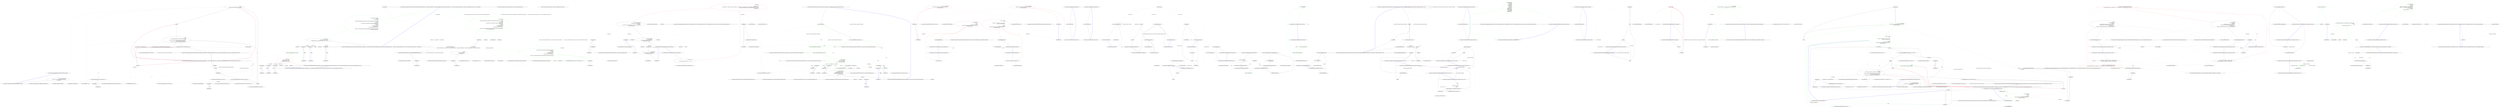 digraph  {
m1_47 [label="Entry CommandLine.Core.SpecificationProperty.WithValue(CommandLine.Infrastructure.Maybe<object>)", span="18-18", cluster="CommandLine.Core.SpecificationProperty.WithValue(CommandLine.Infrastructure.Maybe<object>)", file="NameLookupTests.cs"];
m1_36 [label="Entry System.Type.IsScalar()", span="33-33", cluster="System.Type.IsScalar()", file="NameLookupTests.cs"];
m1_28 [label="Entry System.Collections.Generic.IEnumerable<TSource>.Empty<TSource>()", span="81-81", cluster="System.Collections.Generic.IEnumerable<TSource>.Empty<TSource>()", file="NameLookupTests.cs"];
m1_6 [label="Entry Unk.>", span="", cluster="Unk.>", file="NameLookupTests.cs"];
m1_3 [label="Exit CommandLine.Core.ValueMapper.MapValues(System.Collections.Generic.IEnumerable<CommandLine.Core.SpecificationProperty>, System.Collections.Generic.IEnumerable<string>, System.Func<System.Collections.Generic.IEnumerable<string>, System.Type, bool, CommandLine.Infrastructure.Maybe<object>>)", span="11-11", cluster="CommandLine.Core.ValueMapper.MapValues(System.Collections.Generic.IEnumerable<CommandLine.Core.SpecificationProperty>, System.Collections.Generic.IEnumerable<string>, System.Func<System.Collections.Generic.IEnumerable<string>, System.Type, bool, CommandLine.Infrastructure.Maybe<object>>)", file="NameLookupTests.cs"];
m1_7 [label="Entry Unk.Create", span="", cluster="Unk.Create", file="NameLookupTests.cs"];
m1_0 [label="Entry CommandLine.Core.ValueMapper.MapValues(System.Collections.Generic.IEnumerable<CommandLine.Core.SpecificationProperty>, System.Collections.Generic.IEnumerable<string>, System.Func<System.Collections.Generic.IEnumerable<string>, System.Type, bool, CommandLine.Infrastructure.Maybe<object>>)", span="11-11", cluster="CommandLine.Core.ValueMapper.MapValues(System.Collections.Generic.IEnumerable<CommandLine.Core.SpecificationProperty>, System.Collections.Generic.IEnumerable<string>, System.Func<System.Collections.Generic.IEnumerable<string>, System.Type, bool, CommandLine.Infrastructure.Maybe<object>>)", file="NameLookupTests.cs"];
m1_1 [label="var propAndErrors = MapValuesImpl(specProps, values, converter)", span="16-16", cluster="CommandLine.Core.ValueMapper.MapValues(System.Collections.Generic.IEnumerable<CommandLine.Core.SpecificationProperty>, System.Collections.Generic.IEnumerable<string>, System.Func<System.Collections.Generic.IEnumerable<string>, System.Type, bool, CommandLine.Infrastructure.Maybe<object>>)", color=green, community=0, file="NameLookupTests.cs"];
m1_2 [label="return StatePair.Create(\r\n                propAndErrors.Select(pe => pe.Item1),\r\n                propAndErrors.Select(pe => pe.Item2)\r\n                    .OfType<Just<Error>>().Select(e => e.Value)\r\n                );", span="18-22", cluster="CommandLine.Core.ValueMapper.MapValues(System.Collections.Generic.IEnumerable<CommandLine.Core.SpecificationProperty>, System.Collections.Generic.IEnumerable<string>, System.Func<System.Collections.Generic.IEnumerable<string>, System.Type, bool, CommandLine.Infrastructure.Maybe<object>>)", file="NameLookupTests.cs", color=red, community=0];
m1_35 [label="Entry System.Tuple.Create<T1, T2>(T1, T2)", span="0-0", cluster="System.Tuple.Create<T1, T2>(T1, T2)", file="NameLookupTests.cs"];
m1_52 [label="Entry CommandLine.SequenceOutOfRangeError.SequenceOutOfRangeError(CommandLine.NameInfo)", span="316-316", cluster="CommandLine.SequenceOutOfRangeError.SequenceOutOfRangeError(CommandLine.NameInfo)", file="NameLookupTests.cs"];
m1_44 [label="Entry lambda expression", span="46-46", cluster="lambda expression", file="NameLookupTests.cs"];
m1_8 [label="Entry lambda expression", span="19-19", cluster="lambda expression", file="NameLookupTests.cs"];
m1_11 [label="Entry lambda expression", span="20-20", cluster="lambda expression", file="NameLookupTests.cs"];
m1_14 [label="Entry lambda expression", span="21-21", cluster="lambda expression", file="NameLookupTests.cs"];
m1_9 [label="pe.Item1", span="19-19", cluster="lambda expression", color=red, community=0, file="NameLookupTests.cs"];
m1_10 [label="Exit lambda expression", span="19-19", cluster="lambda expression", file="NameLookupTests.cs"];
m1_12 [label="pe.Item2", span="20-20", cluster="lambda expression", file="NameLookupTests.cs"];
m1_13 [label="Exit lambda expression", span="20-20", cluster="lambda expression", file="NameLookupTests.cs"];
m1_15 [label="e.Value", span="21-21", cluster="lambda expression", file="NameLookupTests.cs"];
m1_16 [label="Exit lambda expression", span="21-21", cluster="lambda expression", file="NameLookupTests.cs"];
m1_45 [label="Tuple.Create(pt.WithValue(Maybe.Just(converted)), Maybe.Nothing<Error>())", span="46-46", cluster="lambda expression", file="NameLookupTests.cs"];
m1_41 [label="Entry lambda expression", span="35-35", cluster="lambda expression", file="NameLookupTests.cs"];
m1_42 [label=n, span="35-35", cluster="lambda expression", file="NameLookupTests.cs"];
m1_43 [label="Exit lambda expression", span="35-35", cluster="lambda expression", file="NameLookupTests.cs"];
m1_46 [label="Exit lambda expression", span="46-46", cluster="lambda expression", file="NameLookupTests.cs"];
m1_29 [label="Entry System.Collections.Generic.IEnumerable<TSource>.First<TSource>()", span="0-0", cluster="System.Collections.Generic.IEnumerable<TSource>.First<TSource>()", file="NameLookupTests.cs"];
m1_40 [label="Entry System.Collections.Generic.IEnumerable<TSource>.Skip<TSource>(int)", span="0-0", cluster="System.Collections.Generic.IEnumerable<TSource>.Skip<TSource>(int)", file="NameLookupTests.cs"];
m1_33 [label="Entry System.Collections.Generic.IEnumerable<TSource>.Take<TSource>(int)", span="0-0", cluster="System.Collections.Generic.IEnumerable<TSource>.Take<TSource>(int)", file="NameLookupTests.cs"];
m1_37 [label="Entry System.Func<T1, T2, T3, TResult>.Invoke(T1, T2, T3)", span="0-0", cluster="System.Func<T1, T2, T3, TResult>.Invoke(T1, T2, T3)", file="NameLookupTests.cs"];
m1_51 [label="Entry CommandLine.Core.Specification.IsMinNotSpecified()", span="70-70", cluster="CommandLine.Core.Specification.IsMinNotSpecified()", file="NameLookupTests.cs"];
m1_34 [label="Entry CommandLine.Core.ValueMapper.MakeErrorInCaseOfMinConstraint(CommandLine.Core.Specification)", span="56-56", cluster="CommandLine.Core.ValueMapper.MakeErrorInCaseOfMinConstraint(CommandLine.Core.Specification)", file="NameLookupTests.cs"];
m1_49 [label="return !specification.IsMinNotSpecified()\r\n                ? Maybe.Just<Error>(new SequenceOutOfRangeError(NameInfo.EmptyName))\r\n                : Maybe.Nothing<Error>();", span="58-60", cluster="CommandLine.Core.ValueMapper.MakeErrorInCaseOfMinConstraint(CommandLine.Core.Specification)", file="NameLookupTests.cs"];
m1_50 [label="Exit CommandLine.Core.ValueMapper.MakeErrorInCaseOfMinConstraint(CommandLine.Core.Specification)", span="56-56", cluster="CommandLine.Core.ValueMapper.MakeErrorInCaseOfMinConstraint(CommandLine.Core.Specification)", file="NameLookupTests.cs"];
m1_39 [label="Entry CommandLine.Infrastructure.Maybe.Just<T>(T)", span="71-71", cluster="CommandLine.Infrastructure.Maybe.Just<T>(T)", file="NameLookupTests.cs"];
m1_5 [label="Entry Unk.Select", span="", cluster="Unk.Select", file="NameLookupTests.cs"];
m1_38 [label="Entry CommandLine.BadFormatConversionError.BadFormatConversionError(CommandLine.NameInfo)", span="305-305", cluster="CommandLine.BadFormatConversionError.BadFormatConversionError(CommandLine.NameInfo)", file="NameLookupTests.cs"];
m1_48 [label="Entry CommandLine.Infrastructure.Maybe.Nothing<T>()", span="66-66", cluster="CommandLine.Infrastructure.Maybe.Nothing<T>()", file="NameLookupTests.cs"];
m1_30 [label="Entry CommandLine.Core.Specification.GetMaxValueCount()", span="51-51", cluster="CommandLine.Core.Specification.GetMaxValueCount()", file="NameLookupTests.cs"];
m1_31 [label="Entry System.Collections.Generic.IEnumerable<TSource>.Count<TSource>()", span="0-0", cluster="System.Collections.Generic.IEnumerable<TSource>.Count<TSource>()", file="NameLookupTests.cs"];
m1_4 [label="Entry CommandLine.Core.ValueMapper.MapValuesImpl(System.Collections.Generic.IEnumerable<CommandLine.Core.SpecificationProperty>, System.Collections.Generic.IEnumerable<string>, System.Func<System.Collections.Generic.IEnumerable<string>, System.Type, bool, CommandLine.Infrastructure.Maybe<object>>)", span="25-25", cluster="CommandLine.Core.ValueMapper.MapValuesImpl(System.Collections.Generic.IEnumerable<CommandLine.Core.SpecificationProperty>, System.Collections.Generic.IEnumerable<string>, System.Func<System.Collections.Generic.IEnumerable<string>, System.Type, bool, CommandLine.Infrastructure.Maybe<object>>)", file="NameLookupTests.cs"];
m1_17 [label="specProps.Empty()", span="30-30", cluster="CommandLine.Core.ValueMapper.MapValuesImpl(System.Collections.Generic.IEnumerable<CommandLine.Core.SpecificationProperty>, System.Collections.Generic.IEnumerable<string>, System.Func<System.Collections.Generic.IEnumerable<string>, System.Type, bool, CommandLine.Infrastructure.Maybe<object>>)", file="NameLookupTests.cs"];
m1_18 [label="yield break;", span="32-32", cluster="CommandLine.Core.ValueMapper.MapValuesImpl(System.Collections.Generic.IEnumerable<CommandLine.Core.SpecificationProperty>, System.Collections.Generic.IEnumerable<string>, System.Func<System.Collections.Generic.IEnumerable<string>, System.Type, bool, CommandLine.Infrastructure.Maybe<object>>)", file="NameLookupTests.cs"];
m1_22 [label="yield return\r\n                    Tuple.Create(pt, MakeErrorInCaseOfMinConstraint(pt.Specification));", span="38-39", cluster="CommandLine.Core.ValueMapper.MapValuesImpl(System.Collections.Generic.IEnumerable<CommandLine.Core.SpecificationProperty>, System.Collections.Generic.IEnumerable<string>, System.Func<System.Collections.Generic.IEnumerable<string>, System.Type, bool, CommandLine.Infrastructure.Maybe<object>>)", file="NameLookupTests.cs"];
m1_23 [label="yield break;", span="40-40", cluster="CommandLine.Core.ValueMapper.MapValuesImpl(System.Collections.Generic.IEnumerable<CommandLine.Core.SpecificationProperty>, System.Collections.Generic.IEnumerable<string>, System.Func<System.Collections.Generic.IEnumerable<string>, System.Type, bool, CommandLine.Infrastructure.Maybe<object>>)", file="NameLookupTests.cs"];
m1_24 [label="yield return\r\n                converter(taken, pt.Property.PropertyType, pt.Specification.ConversionType.IsScalar())\r\n                    .Return(\r\n                        converted => Tuple.Create(pt.WithValue(Maybe.Just(converted)), Maybe.Nothing<Error>()),\r\n                        Tuple.Create<SpecificationProperty, Maybe<Error>>(\r\n                            pt, Maybe.Just<Error>(new BadFormatConversionError(NameInfo.EmptyName))));", span="43-48", cluster="CommandLine.Core.ValueMapper.MapValuesImpl(System.Collections.Generic.IEnumerable<CommandLine.Core.SpecificationProperty>, System.Collections.Generic.IEnumerable<string>, System.Func<System.Collections.Generic.IEnumerable<string>, System.Type, bool, CommandLine.Infrastructure.Maybe<object>>)", file="NameLookupTests.cs"];
m1_26 [label="yield return value;", span="52-52", cluster="CommandLine.Core.ValueMapper.MapValuesImpl(System.Collections.Generic.IEnumerable<CommandLine.Core.SpecificationProperty>, System.Collections.Generic.IEnumerable<string>, System.Func<System.Collections.Generic.IEnumerable<string>, System.Type, bool, CommandLine.Infrastructure.Maybe<object>>)", file="NameLookupTests.cs"];
m1_19 [label="var pt = specProps.First()", span="34-34", cluster="CommandLine.Core.ValueMapper.MapValuesImpl(System.Collections.Generic.IEnumerable<CommandLine.Core.SpecificationProperty>, System.Collections.Generic.IEnumerable<string>, System.Func<System.Collections.Generic.IEnumerable<string>, System.Type, bool, CommandLine.Infrastructure.Maybe<object>>)", file="NameLookupTests.cs"];
m1_20 [label="var taken = values.Take(pt.Specification.GetMaxValueCount().Return(n => n, values.Count()))", span="35-35", cluster="CommandLine.Core.ValueMapper.MapValuesImpl(System.Collections.Generic.IEnumerable<CommandLine.Core.SpecificationProperty>, System.Collections.Generic.IEnumerable<string>, System.Func<System.Collections.Generic.IEnumerable<string>, System.Type, bool, CommandLine.Infrastructure.Maybe<object>>)", file="NameLookupTests.cs"];
m1_25 [label="MapValuesImpl(specProps.Skip(1), values.Skip(taken.Count()), converter)", span="50-50", cluster="CommandLine.Core.ValueMapper.MapValuesImpl(System.Collections.Generic.IEnumerable<CommandLine.Core.SpecificationProperty>, System.Collections.Generic.IEnumerable<string>, System.Func<System.Collections.Generic.IEnumerable<string>, System.Type, bool, CommandLine.Infrastructure.Maybe<object>>)", file="NameLookupTests.cs"];
m1_21 [label="taken.Empty()", span="36-36", cluster="CommandLine.Core.ValueMapper.MapValuesImpl(System.Collections.Generic.IEnumerable<CommandLine.Core.SpecificationProperty>, System.Collections.Generic.IEnumerable<string>, System.Func<System.Collections.Generic.IEnumerable<string>, System.Type, bool, CommandLine.Infrastructure.Maybe<object>>)", file="NameLookupTests.cs"];
m1_27 [label="Exit CommandLine.Core.ValueMapper.MapValuesImpl(System.Collections.Generic.IEnumerable<CommandLine.Core.SpecificationProperty>, System.Collections.Generic.IEnumerable<string>, System.Func<System.Collections.Generic.IEnumerable<string>, System.Type, bool, CommandLine.Infrastructure.Maybe<object>>)", span="25-25", cluster="CommandLine.Core.ValueMapper.MapValuesImpl(System.Collections.Generic.IEnumerable<CommandLine.Core.SpecificationProperty>, System.Collections.Generic.IEnumerable<string>, System.Func<System.Collections.Generic.IEnumerable<string>, System.Type, bool, CommandLine.Infrastructure.Maybe<object>>)", file="NameLookupTests.cs"];
m1_32 [label="Entry CommandLine.Infrastructure.Maybe<T1>.Return<T1, T2>(System.Func<T1, T2>, T2)", span="103-103", cluster="CommandLine.Infrastructure.Maybe<T1>.Return<T1, T2>(System.Func<T1, T2>, T2)", file="NameLookupTests.cs"];
m1_53 [label=pt, span="", file="NameLookupTests.cs"];
m2_12 [label="Entry CommandLine.Infrastructure.Maybe.Nothing<T>()", span="63-63", cluster="CommandLine.Infrastructure.Maybe.Nothing<T>()", file="OptionMapper.cs"];
m2_6 [label="Entry Unk.Create", span="", cluster="Unk.Create", file="OptionMapper.cs"];
m2_10 [label="Entry Unk.SingleOrDefault", span="", cluster="Unk.SingleOrDefault", file="OptionMapper.cs"];
m2_31 [label="Entry CommandLine.Core.SpecificationProperty.WithValue(CommandLine.Infrastructure.Maybe<object>)", span="18-18", cluster="CommandLine.Core.SpecificationProperty.WithValue(CommandLine.Infrastructure.Maybe<object>)", file="OptionMapper.cs"];
m2_26 [label="Entry CommandLine.Infrastructure.Maybe.Just<T>(T)", span="68-68", cluster="CommandLine.Infrastructure.Maybe.Just<T>(T)", file="OptionMapper.cs"];
m2_4 [label="Entry Unk.Select", span="", cluster="Unk.Select", file="OptionMapper.cs"];
m2_0 [label="Entry CommandLine.Core.OptionMapper.MapValues(System.Collections.Generic.IEnumerable<CommandLine.Core.SpecificationProperty>, System.Collections.Generic.IEnumerable<System.Collections.Generic.KeyValuePair<string, System.Collections.Generic.IEnumerable<string>>>, System.Func<System.Collections.Generic.IEnumerable<string>, System.Type, bool, CommandLine.Infrastructure.Maybe<object>>, System.StringComparer)", span="13-13", cluster="CommandLine.Core.OptionMapper.MapValues(System.Collections.Generic.IEnumerable<CommandLine.Core.SpecificationProperty>, System.Collections.Generic.IEnumerable<System.Collections.Generic.KeyValuePair<string, System.Collections.Generic.IEnumerable<string>>>, System.Func<System.Collections.Generic.IEnumerable<string>, System.Type, bool, CommandLine.Infrastructure.Maybe<object>>, System.StringComparer)", file="OptionMapper.cs"];
m2_1 [label="var sequencesAndErrors = propertyTuples\r\n                .Select(pt =>\r\n                    options.SingleOrDefault(\r\n                            s =>\r\n                            s.Key.MatchName(((OptionSpecification)pt.Specification).ShortName, ((OptionSpecification)pt.Specification).LongName, comparer))\r\n                               .ToMaybe()\r\n                               .Return(sequence =>\r\n                                    converter(sequence.Value, pt.Property.PropertyType, pt.Specification.ConversionType.IsScalar())\r\n                                    .Return(converted =>\r\n                                            Tuple.Create(\r\n                                                pt.WithValue(Maybe.Just(converted)),\r\n                                                Maybe.Nothing<Error>()),\r\n                                            Tuple.Create<SpecificationProperty, Maybe<Error>>(\r\n                                                pt,\r\n                                                Maybe.Just<Error>(new BadFormatConversionError(NameInfo.FromOptionSpecification((OptionSpecification)pt.Specification))))),\r\n                                Tuple.Create(pt, Maybe.Nothing<Error>()))\r\n                )", span="19-35", cluster="CommandLine.Core.OptionMapper.MapValues(System.Collections.Generic.IEnumerable<CommandLine.Core.SpecificationProperty>, System.Collections.Generic.IEnumerable<System.Collections.Generic.KeyValuePair<string, System.Collections.Generic.IEnumerable<string>>>, System.Func<System.Collections.Generic.IEnumerable<string>, System.Type, bool, CommandLine.Infrastructure.Maybe<object>>, System.StringComparer)", color=green, community=0, file="OptionMapper.cs"];
m2_2 [label="return StatePair.Create(\r\n                sequencesAndErrors.Select(se => se.Item1),\r\n                sequencesAndErrors.Select(se => se.Item2).OfType<Just<Error>>().Select(se => se.Value));", span="36-38", cluster="CommandLine.Core.OptionMapper.MapValues(System.Collections.Generic.IEnumerable<CommandLine.Core.SpecificationProperty>, System.Collections.Generic.IEnumerable<System.Collections.Generic.KeyValuePair<string, System.Collections.Generic.IEnumerable<string>>>, System.Func<System.Collections.Generic.IEnumerable<string>, System.Type, bool, CommandLine.Infrastructure.Maybe<object>>, System.StringComparer)", file="OptionMapper.cs"];
m2_3 [label="Exit CommandLine.Core.OptionMapper.MapValues(System.Collections.Generic.IEnumerable<CommandLine.Core.SpecificationProperty>, System.Collections.Generic.IEnumerable<System.Collections.Generic.KeyValuePair<string, System.Collections.Generic.IEnumerable<string>>>, System.Func<System.Collections.Generic.IEnumerable<string>, System.Type, bool, CommandLine.Infrastructure.Maybe<object>>, System.StringComparer)", span="13-13", cluster="CommandLine.Core.OptionMapper.MapValues(System.Collections.Generic.IEnumerable<CommandLine.Core.SpecificationProperty>, System.Collections.Generic.IEnumerable<System.Collections.Generic.KeyValuePair<string, System.Collections.Generic.IEnumerable<string>>>, System.Func<System.Collections.Generic.IEnumerable<string>, System.Type, bool, CommandLine.Infrastructure.Maybe<object>>, System.StringComparer)", file="OptionMapper.cs"];
m2_22 [label="Entry System.Type.IsScalar()", span="33-33", cluster="System.Type.IsScalar()", file="OptionMapper.cs"];
m2_18 [label="Entry string.MatchName(string, string, System.StringComparer)", span="8-8", cluster="string.MatchName(string, string, System.StringComparer)", file="OptionMapper.cs"];
m2_24 [label="Entry CommandLine.BadFormatConversionError.BadFormatConversionError(CommandLine.NameInfo)", span="305-305", cluster="CommandLine.BadFormatConversionError.BadFormatConversionError(CommandLine.NameInfo)", file="OptionMapper.cs"];
m2_11 [label="Entry Unk.ToMaybe", span="", cluster="Unk.ToMaybe", file="OptionMapper.cs"];
m2_25 [label="Entry CommandLine.NameInfo.FromOptionSpecification(CommandLine.Core.OptionSpecification)", span="60-60", cluster="CommandLine.NameInfo.FromOptionSpecification(CommandLine.Core.OptionSpecification)", file="OptionMapper.cs"];
m2_13 [label="Entry System.Tuple.Create<T1, T2>(T1, T2)", span="0-0", cluster="System.Tuple.Create<T1, T2>(T1, T2)", file="OptionMapper.cs"];
m2_38 [label="Entry lambda expression", span="38-38", cluster="lambda expression", file="OptionMapper.cs"];
m2_7 [label="Entry lambda expression", span="20-34", cluster="lambda expression", file="OptionMapper.cs"];
m2_8 [label="options.SingleOrDefault(\r\n                            s =>\r\n                            s.Key.MatchName(((OptionSpecification)pt.Specification).ShortName, ((OptionSpecification)pt.Specification).LongName, comparer))\r\n                               .ToMaybe()\r\n                               .Return(sequence =>\r\n                                    converter(sequence.Value, pt.Property.PropertyType, pt.Specification.ConversionType.IsScalar())\r\n                                    .Return(converted =>\r\n                                            Tuple.Create(\r\n                                                pt.WithValue(Maybe.Just(converted)),\r\n                                                Maybe.Nothing<Error>()),\r\n                                            Tuple.Create<SpecificationProperty, Maybe<Error>>(\r\n                                                pt,\r\n                                                Maybe.Just<Error>(new BadFormatConversionError(NameInfo.FromOptionSpecification((OptionSpecification)pt.Specification))))),\r\n                                Tuple.Create(pt, Maybe.Nothing<Error>()))", span="21-34", cluster="lambda expression", color=green, community=0, file="OptionMapper.cs"];
m2_9 [label="Exit lambda expression", span="20-34", cluster="lambda expression", file="OptionMapper.cs"];
m2_15 [label="Entry lambda expression", span="22-23", cluster="lambda expression", file="OptionMapper.cs"];
m2_19 [label="Entry lambda expression", span="25-33", cluster="lambda expression", file="OptionMapper.cs"];
m2_20 [label="converter(sequence.Value, pt.Property.PropertyType, pt.Specification.ConversionType.IsScalar())\r\n                                    .Return(converted =>\r\n                                            Tuple.Create(\r\n                                                pt.WithValue(Maybe.Just(converted)),\r\n                                                Maybe.Nothing<Error>()),\r\n                                            Tuple.Create<SpecificationProperty, Maybe<Error>>(\r\n                                                pt,\r\n                                                Maybe.Just<Error>(new BadFormatConversionError(NameInfo.FromOptionSpecification((OptionSpecification)pt.Specification)))))", span="26-33", cluster="lambda expression", color=green, community=0, file="OptionMapper.cs"];
m2_21 [label="Exit lambda expression", span="25-33", cluster="lambda expression", file="OptionMapper.cs"];
m2_28 [label="Entry lambda expression", span="27-30", cluster="lambda expression", file="OptionMapper.cs"];
m2_16 [label="s.Key.MatchName(((OptionSpecification)pt.Specification).ShortName, ((OptionSpecification)pt.Specification).LongName, comparer)", span="23-23", cluster="lambda expression", file="OptionMapper.cs"];
m2_32 [label="Entry lambda expression", span="37-37", cluster="lambda expression", file="OptionMapper.cs"];
m2_35 [label="Entry lambda expression", span="38-38", cluster="lambda expression", file="OptionMapper.cs"];
m2_29 [label="Tuple.Create(\r\n                                                pt.WithValue(Maybe.Just(converted)),\r\n                                                Maybe.Nothing<Error>())", span="28-30", cluster="lambda expression", file="OptionMapper.cs"];
m2_17 [label="Exit lambda expression", span="22-23", cluster="lambda expression", file="OptionMapper.cs"];
m2_30 [label="Exit lambda expression", span="27-30", cluster="lambda expression", file="OptionMapper.cs"];
m2_34 [label="Exit lambda expression", span="37-37", cluster="lambda expression", file="OptionMapper.cs"];
m2_33 [label="se.Item1", span="37-37", cluster="lambda expression", file="OptionMapper.cs"];
m2_37 [label="Exit lambda expression", span="38-38", cluster="lambda expression", file="OptionMapper.cs"];
m2_36 [label="se.Item2", span="38-38", cluster="lambda expression", file="OptionMapper.cs"];
m2_39 [label="se.Value", span="38-38", cluster="lambda expression", file="OptionMapper.cs"];
m2_40 [label="Exit lambda expression", span="38-38", cluster="lambda expression", file="OptionMapper.cs"];
m2_14 [label="Entry Unk.Return", span="", cluster="Unk.Return", file="OptionMapper.cs"];
m2_23 [label="Entry Unk.converter", span="", cluster="Unk.converter", file="OptionMapper.cs"];
m2_5 [label="Entry Unk.>", span="", cluster="Unk.>", file="OptionMapper.cs"];
m2_27 [label="Entry CommandLine.Infrastructure.Maybe<T1>.Return<T1, T2>(System.Func<T1, T2>, T2)", span="100-100", cluster="CommandLine.Infrastructure.Maybe<T1>.Return<T1, T2>(System.Func<T1, T2>, T2)", file="OptionMapper.cs"];
m2_41 [label="System.Collections.Generic.IEnumerable<System.Collections.Generic.KeyValuePair<string, System.Collections.Generic.IEnumerable<string>>>", span="", file="OptionMapper.cs"];
m2_42 [label="System.Func<System.Collections.Generic.IEnumerable<string>, System.Type, bool, CommandLine.Infrastructure.Maybe<object>>", span="", file="OptionMapper.cs"];
m2_43 [label="System.StringComparer", span="", file="OptionMapper.cs"];
m2_44 [label="CommandLine.Core.SpecificationProperty", span="", file="OptionMapper.cs"];
m3_8 [label="Entry CommandLine.Infrastructure.Maybe.Nothing<T>()", span="63-63", cluster="CommandLine.Infrastructure.Maybe.Nothing<T>()", file="OptionMapperTests.cs"];
m3_12 [label="Entry Unk.Create", span="", cluster="Unk.Create", file="OptionMapperTests.cs"];
m3_13 [label="Entry Unk.Where", span="", cluster="Unk.Where", file="OptionMapperTests.cs"];
m3_6 [label="Entry System.Collections.Generic.KeyValuePair<TKey, TValue>.KeyValuePair(TKey, TValue)", span="0-0", cluster="System.Collections.Generic.KeyValuePair<TKey, TValue>.KeyValuePair(TKey, TValue)", file="OptionMapperTests.cs"];
m3_7 [label="Entry CommandLine.Core.OptionSpecification.OptionSpecification(string, string, bool, string, CommandLine.Infrastructure.Maybe<int>, CommandLine.Infrastructure.Maybe<int>, char, CommandLine.Infrastructure.Maybe<object>, System.Type, string, string, System.Collections.Generic.IEnumerable<string>)", span="17-17", cluster="CommandLine.Core.OptionSpecification.OptionSpecification(string, string, bool, string, CommandLine.Infrastructure.Maybe<int>, CommandLine.Infrastructure.Maybe<int>, char, CommandLine.Infrastructure.Maybe<object>, System.Type, string, string, System.Collections.Generic.IEnumerable<string>)", file="OptionMapperTests.cs"];
m3_11 [label="Entry Unk.Single", span="", cluster="Unk.Single", file="OptionMapperTests.cs"];
m3_15 [label="Entry Unk.NotNull", span="", cluster="Unk.NotNull", file="OptionMapperTests.cs"];
m3_27 [label="Entry CommandLine.Core.TypeConverter.ChangeType(System.Collections.Generic.IEnumerable<string>, System.Type, bool, System.Globalization.CultureInfo)", span="12-12", cluster="CommandLine.Core.TypeConverter.ChangeType(System.Collections.Generic.IEnumerable<string>, System.Type, bool, System.Globalization.CultureInfo)", file="OptionMapperTests.cs"];
m3_0 [label="Entry CommandLine.Tests.Unit.Core.OptionMapperTests.Map_boolean_switch_creates_boolean_value()", span="16-16", cluster="CommandLine.Tests.Unit.Core.OptionMapperTests.Map_boolean_switch_creates_boolean_value()", file="OptionMapperTests.cs"];
m3_1 [label="var tokenPartitions = new[]\r\n                {\r\n                    new KeyValuePair<string, IEnumerable<string>>(''x'', new [] { ''true'' })\r\n                }", span="19-22", cluster="CommandLine.Tests.Unit.Core.OptionMapperTests.Map_boolean_switch_creates_boolean_value()", file="OptionMapperTests.cs"];
m3_2 [label="var specProps = new[]\r\n                {\r\n                    SpecificationProperty.Create(\r\n                        new OptionSpecification(''x'', string.Empty, false, string.Empty, Maybe.Nothing<int>(), Maybe.Nothing<int>(), '\0', Maybe.Nothing<object>(), typeof(bool), string.Empty, string.Empty, new List<string>()), \r\n                        typeof(FakeOptions).GetProperties().Single(p => p.Name.Equals(''BoolValue'', StringComparison.Ordinal)),\r\n                        Maybe.Nothing<object>())\r\n                }", span="23-29", cluster="CommandLine.Tests.Unit.Core.OptionMapperTests.Map_boolean_switch_creates_boolean_value()", color=red, community=0, file="OptionMapperTests.cs"];
m3_3 [label="var result = OptionMapper.MapValues(\r\n                specProps.Where(pt => pt.Specification.IsOption()),\r\n                tokenPartitions,\r\n                (vals, type, isScalar) => TypeConverter.ChangeType(vals, type, isScalar, CultureInfo.InvariantCulture),\r\n                StringComparer.InvariantCulture)", span="32-36", cluster="CommandLine.Tests.Unit.Core.OptionMapperTests.Map_boolean_switch_creates_boolean_value()", file="OptionMapperTests.cs"];
m3_4 [label="Assert.NotNull(result.Value.Single(\r\n                a => a.Specification.IsOption()\r\n                && ((OptionSpecification)a.Specification).ShortName.Equals(''x'')\r\n                && (bool)((Just<object>)a.Value).Value))", span="39-42", cluster="CommandLine.Tests.Unit.Core.OptionMapperTests.Map_boolean_switch_creates_boolean_value()", file="OptionMapperTests.cs"];
m3_5 [label="Exit CommandLine.Tests.Unit.Core.OptionMapperTests.Map_boolean_switch_creates_boolean_value()", span="16-16", cluster="CommandLine.Tests.Unit.Core.OptionMapperTests.Map_boolean_switch_creates_boolean_value()", file="OptionMapperTests.cs"];
m3_28 [label="Entry lambda expression", span="40-42", cluster="lambda expression", file="OptionMapperTests.cs"];
m3_16 [label="Entry lambda expression", span="27-27", cluster="lambda expression", file="OptionMapperTests.cs"];
m3_20 [label="Entry lambda expression", span="33-33", cluster="lambda expression", file="OptionMapperTests.cs"];
m3_24 [label="Entry lambda expression", span="35-35", cluster="lambda expression", file="OptionMapperTests.cs"];
m3_17 [label="p.Name.Equals(''BoolValue'', StringComparison.Ordinal)", span="27-27", cluster="lambda expression", file="OptionMapperTests.cs"];
m3_18 [label="Exit lambda expression", span="27-27", cluster="lambda expression", file="OptionMapperTests.cs"];
m3_21 [label="pt.Specification.IsOption()", span="33-33", cluster="lambda expression", file="OptionMapperTests.cs"];
m3_22 [label="Exit lambda expression", span="33-33", cluster="lambda expression", file="OptionMapperTests.cs"];
m3_25 [label="TypeConverter.ChangeType(vals, type, isScalar, CultureInfo.InvariantCulture)", span="35-35", cluster="lambda expression", file="OptionMapperTests.cs"];
m3_26 [label="Exit lambda expression", span="35-35", cluster="lambda expression", file="OptionMapperTests.cs"];
m3_29 [label="a.Specification.IsOption()\r\n                && ((OptionSpecification)a.Specification).ShortName.Equals(''x'')\r\n                && (bool)((Just<object>)a.Value).Value", span="40-42", cluster="lambda expression", file="OptionMapperTests.cs"];
m3_30 [label="Exit lambda expression", span="40-42", cluster="lambda expression", file="OptionMapperTests.cs"];
m3_31 [label="Entry string.Equals(string)", span="0-0", cluster="string.Equals(string)", file="OptionMapperTests.cs"];
m3_19 [label="Entry string.Equals(string, System.StringComparison)", span="0-0", cluster="string.Equals(string, System.StringComparison)", file="OptionMapperTests.cs"];
m3_23 [label="Entry CommandLine.Core.Specification.IsOption()", span="10-10", cluster="CommandLine.Core.Specification.IsOption()", file="OptionMapperTests.cs"];
m3_14 [label="Entry Unk.MapValues", span="", cluster="Unk.MapValues", file="OptionMapperTests.cs"];
m3_10 [label="Entry System.Type.GetProperties()", span="0-0", cluster="System.Type.GetProperties()", file="OptionMapperTests.cs"];
m3_9 [label="Entry System.Collections.Generic.List<T>.List()", span="0-0", cluster="System.Collections.Generic.List<T>.List()", file="OptionMapperTests.cs"];
m4_0 [label="Entry CommandLine.Core.TokenPartitioner.Partition(System.Collections.Generic.IEnumerable<CommandLine.Core.Token>, System.Func<string, CSharpx.Maybe<CommandLine.Core.TypeDescriptor>>)", span="12-12", cluster="CommandLine.Core.TokenPartitioner.Partition(System.Collections.Generic.IEnumerable<CommandLine.Core.Token>, System.Func<string, CSharpx.Maybe<CommandLine.Core.TypeDescriptor>>)", file="OptionSpecification.cs"];
m4_3 [label="var scalars = Scalar.Partition(tokenList, typeLookup).Memorize()", span="18-18", cluster="CommandLine.Core.TokenPartitioner.Partition(System.Collections.Generic.IEnumerable<CommandLine.Core.Token>, System.Func<string, CSharpx.Maybe<CommandLine.Core.TypeDescriptor>>)", color=green, community=0, file="OptionSpecification.cs"];
m4_1 [label="var tokenList = tokens.Memorize()", span="16-16", cluster="CommandLine.Core.TokenPartitioner.Partition(System.Collections.Generic.IEnumerable<CommandLine.Core.Token>, System.Func<string, CSharpx.Maybe<CommandLine.Core.TypeDescriptor>>)", file="OptionSpecification.cs"];
m4_2 [label="var switches = Switch.Partition(tokenList, typeLookup).Memorize()", span="17-17", cluster="CommandLine.Core.TokenPartitioner.Partition(System.Collections.Generic.IEnumerable<CommandLine.Core.Token>, System.Func<string, CSharpx.Maybe<CommandLine.Core.TypeDescriptor>>)", file="OptionSpecification.cs"];
m4_4 [label="var sequences = Sequence.Partition(tokenList, typeLookup).Memorize()", span="19-19", cluster="CommandLine.Core.TokenPartitioner.Partition(System.Collections.Generic.IEnumerable<CommandLine.Core.Token>, System.Func<string, CSharpx.Maybe<CommandLine.Core.TypeDescriptor>>)", color=green, community=0, file="OptionSpecification.cs"];
m4_5 [label="var nonOptions = tokenList\r\n                .Where(t => !switches.Contains(t))\r\n                .Where(t => !scalars.Contains(t))\r\n                .Where(t => !sequences.Contains(t)).Memorize()", span="20-23", cluster="CommandLine.Core.TokenPartitioner.Partition(System.Collections.Generic.IEnumerable<CommandLine.Core.Token>, System.Func<string, CSharpx.Maybe<CommandLine.Core.TypeDescriptor>>)", color=green, community=0, file="OptionSpecification.cs"];
m4_8 [label="return TokenPartitions.Create(\r\n                    KeyValuePairHelper.ForSwitch(switches)\r\n                        .Concat(KeyValuePairHelper.ForScalar(scalars))\r\n                        .Concat(KeyValuePairHelper.ForSequence(sequences)),\r\n                values.Select(t => t.Text),\r\n                errors);", span="27-32", cluster="CommandLine.Core.TokenPartitioner.Partition(System.Collections.Generic.IEnumerable<CommandLine.Core.Token>, System.Func<string, CSharpx.Maybe<CommandLine.Core.TypeDescriptor>>)", file="OptionSpecification.cs"];
m4_6 [label="var values = nonOptions.Where(v => v.IsValue()).Memorize()", span="24-24", cluster="CommandLine.Core.TokenPartitioner.Partition(System.Collections.Generic.IEnumerable<CommandLine.Core.Token>, System.Func<string, CSharpx.Maybe<CommandLine.Core.TypeDescriptor>>)", file="OptionSpecification.cs"];
m4_7 [label="var errors = nonOptions.Except(values).Memorize()", span="25-25", cluster="CommandLine.Core.TokenPartitioner.Partition(System.Collections.Generic.IEnumerable<CommandLine.Core.Token>, System.Func<string, CSharpx.Maybe<CommandLine.Core.TypeDescriptor>>)", file="OptionSpecification.cs"];
m4_9 [label="Exit CommandLine.Core.TokenPartitioner.Partition(System.Collections.Generic.IEnumerable<CommandLine.Core.Token>, System.Func<string, CSharpx.Maybe<CommandLine.Core.TypeDescriptor>>)", span="12-12", cluster="CommandLine.Core.TokenPartitioner.Partition(System.Collections.Generic.IEnumerable<CommandLine.Core.Token>, System.Func<string, CSharpx.Maybe<CommandLine.Core.TypeDescriptor>>)", file="OptionSpecification.cs"];
m4_14 [label="Entry Unk.Where", span="", cluster="Unk.Where", file="OptionSpecification.cs"];
m4_26 [label="Entry System.Collections.Generic.IEnumerable<TSource>.Contains<TSource>(TSource)", span="0-0", cluster="System.Collections.Generic.IEnumerable<TSource>.Contains<TSource>(TSource)", file="OptionSpecification.cs"];
m4_22 [label="Entry Unk.Create", span="", cluster="Unk.Create", file="OptionSpecification.cs"];
m4_13 [label="Entry CommandLine.Core.Sequence.Partition(System.Collections.Generic.IEnumerable<CommandLine.Core.Token>, System.Func<string, CSharpx.Maybe<CommandLine.Core.TypeDescriptor>>)", span="12-12", cluster="CommandLine.Core.Sequence.Partition(System.Collections.Generic.IEnumerable<CommandLine.Core.Token>, System.Func<string, CSharpx.Maybe<CommandLine.Core.TypeDescriptor>>)", file="OptionSpecification.cs"];
m4_21 [label="Entry Unk.Select", span="", cluster="Unk.Select", file="OptionSpecification.cs"];
m4_15 [label="Entry Unk.Memorize", span="", cluster="Unk.Memorize", file="OptionSpecification.cs"];
m4_30 [label="Entry Unk.Contains", span="", cluster="Unk.Contains", file="OptionSpecification.cs"];
m4_11 [label="Entry CommandLine.Core.Switch.Partition(System.Collections.Generic.IEnumerable<CommandLine.Core.Token>, System.Func<string, CSharpx.Maybe<CommandLine.Core.TypeDescriptor>>)", span="11-11", cluster="CommandLine.Core.Switch.Partition(System.Collections.Generic.IEnumerable<CommandLine.Core.Token>, System.Func<string, CSharpx.Maybe<CommandLine.Core.TypeDescriptor>>)", file="OptionSpecification.cs"];
m4_16 [label="Entry System.Collections.Generic.IEnumerable<TSource>.Except<TSource>(System.Collections.Generic.IEnumerable<TSource>)", span="0-0", cluster="System.Collections.Generic.IEnumerable<TSource>.Except<TSource>(System.Collections.Generic.IEnumerable<TSource>)", file="OptionSpecification.cs"];
m4_34 [label="Entry lambda expression", span="24-24", cluster="lambda expression", file="OptionSpecification.cs"];
m4_28 [label="!scalars.Contains(t)", span="22-22", cluster="lambda expression", file="OptionSpecification.cs"];
m4_32 [label="!sequences.Contains(t)", span="23-23", cluster="lambda expression", file="OptionSpecification.cs"];
m4_23 [label="Entry lambda expression", span="21-21", cluster="lambda expression", file="OptionSpecification.cs"];
m4_27 [label="Entry lambda expression", span="22-22", cluster="lambda expression", file="OptionSpecification.cs"];
m4_31 [label="Entry lambda expression", span="23-23", cluster="lambda expression", file="OptionSpecification.cs"];
m4_24 [label="!switches.Contains(t)", span="21-21", cluster="lambda expression", color=green, community=0, file="OptionSpecification.cs"];
m4_25 [label="Exit lambda expression", span="21-21", cluster="lambda expression", file="OptionSpecification.cs"];
m4_29 [label="Exit lambda expression", span="22-22", cluster="lambda expression", file="OptionSpecification.cs"];
m4_38 [label="Entry lambda expression", span="31-31", cluster="lambda expression", file="OptionSpecification.cs"];
m4_33 [label="Exit lambda expression", span="23-23", cluster="lambda expression", file="OptionSpecification.cs"];
m4_40 [label="Exit lambda expression", span="31-31", cluster="lambda expression", file="OptionSpecification.cs"];
m4_39 [label="t.Text", span="31-31", cluster="lambda expression", file="OptionSpecification.cs"];
m4_35 [label="v.IsValue()", span="24-24", cluster="lambda expression", file="OptionSpecification.cs"];
m4_36 [label="Exit lambda expression", span="24-24", cluster="lambda expression", file="OptionSpecification.cs"];
m4_10 [label="Entry System.Collections.Generic.IEnumerable<T>.Memorize<T>()", span="389-389", cluster="System.Collections.Generic.IEnumerable<T>.Memorize<T>()", file="OptionSpecification.cs"];
m4_17 [label="Entry CommandLine.Core.KeyValuePairHelper.ForSwitch(System.Collections.Generic.IEnumerable<CommandLine.Core.Token>)", span="10-10", cluster="CommandLine.Core.KeyValuePairHelper.ForSwitch(System.Collections.Generic.IEnumerable<CommandLine.Core.Token>)", file="OptionSpecification.cs"];
m4_12 [label="Entry CommandLine.Core.Scalar.Partition(System.Collections.Generic.IEnumerable<CommandLine.Core.Token>, System.Func<string, CSharpx.Maybe<CommandLine.Core.TypeDescriptor>>)", span="12-12", cluster="CommandLine.Core.Scalar.Partition(System.Collections.Generic.IEnumerable<CommandLine.Core.Token>, System.Func<string, CSharpx.Maybe<CommandLine.Core.TypeDescriptor>>)", file="OptionSpecification.cs"];
m4_18 [label="Entry CommandLine.Core.KeyValuePairHelper.ForScalar(System.Collections.Generic.IEnumerable<CommandLine.Core.Token>)", span="16-16", cluster="CommandLine.Core.KeyValuePairHelper.ForScalar(System.Collections.Generic.IEnumerable<CommandLine.Core.Token>)", file="OptionSpecification.cs"];
m4_37 [label="Entry Unk.IsValue", span="", cluster="Unk.IsValue", file="OptionSpecification.cs"];
m4_19 [label="Entry System.Collections.Generic.IEnumerable<TSource>.Concat<TSource>(System.Collections.Generic.IEnumerable<TSource>)", span="0-0", cluster="System.Collections.Generic.IEnumerable<TSource>.Concat<TSource>(System.Collections.Generic.IEnumerable<TSource>)", file="OptionSpecification.cs"];
m4_20 [label="Entry CommandLine.Core.KeyValuePairHelper.ForSequence(System.Collections.Generic.IEnumerable<CommandLine.Core.Token>)", span="22-22", cluster="CommandLine.Core.KeyValuePairHelper.ForSequence(System.Collections.Generic.IEnumerable<CommandLine.Core.Token>)", file="OptionSpecification.cs"];
m4_41 [label=switches, span="", file="OptionSpecification.cs"];
m4_42 [label=scalars, span="", file="OptionSpecification.cs"];
m4_43 [label=sequences, span="", file="OptionSpecification.cs"];
m7_11 [label="Entry CommandLine.Infrastructure.Maybe.Nothing<T>()", span="63-63", cluster="CommandLine.Infrastructure.Maybe.Nothing<T>()", file="ScalarTests.cs"];
m7_10 [label="Entry System.Collections.Generic.IEnumerable<TSource>.Contains<TSource>(TSource)", span="0-0", cluster="System.Collections.Generic.IEnumerable<TSource>.Contains<TSource>(TSource)", file="ScalarTests.cs"];
m7_5 [label="Entry CommandLine.Core.Scalar.Partition(System.Collections.Generic.IEnumerable<CommandLine.Core.Token>, System.Func<string, CommandLine.Infrastructure.Maybe<CommandLine.Core.TypeDescriptor>>)", span="11-11", cluster="CommandLine.Core.Scalar.Partition(System.Collections.Generic.IEnumerable<CommandLine.Core.Token>, System.Func<string, CommandLine.Infrastructure.Maybe<CommandLine.Core.TypeDescriptor>>)", file="ScalarTests.cs"];
m7_13 [label="Entry CommandLine.Infrastructure.Maybe.Just<T>(T)", span="68-68", cluster="CommandLine.Infrastructure.Maybe.Just<T>(T)", file="ScalarTests.cs"];
m7_14 [label="Entry CommandLine.Tests.Unit.Core.ScalarTests.Partition_scalar_values()", span="28-28", cluster="CommandLine.Tests.Unit.Core.ScalarTests.Partition_scalar_values()", file="ScalarTests.cs"];
m7_15 [label="var expected = new [] { Token.Name(''str''), Token.Value(''strvalue'') }", span="30-30", cluster="CommandLine.Tests.Unit.Core.ScalarTests.Partition_scalar_values()", file="ScalarTests.cs"];
m7_16 [label="var result = Scalar.Partition(\r\n                new []\r\n                    {\r\n                        Token.Name(''str''), Token.Value(''strvalue''), Token.Value(''freevalue''),\r\n                        Token.Name(''x''), Token.Value(''freevalue2'')\r\n                    },\r\n                name =>\r\n                    new[] { ''str'', ''int'' }.Contains(name)\r\n                        ? Maybe.Just(TypeDescriptor.Create(TypeDescriptorKind.Scalar, Maybe.Nothing<int>()))\r\n                        : Maybe.Nothing<TypeDescriptor>())", span="32-41", cluster="CommandLine.Tests.Unit.Core.ScalarTests.Partition_scalar_values()", color=red, community=0, file="ScalarTests.cs"];
m7_17 [label="expected.ShouldAllBeEquivalentTo(result)", span="43-43", cluster="CommandLine.Tests.Unit.Core.ScalarTests.Partition_scalar_values()", file="ScalarTests.cs"];
m7_18 [label="Exit CommandLine.Tests.Unit.Core.ScalarTests.Partition_scalar_values()", span="28-28", cluster="CommandLine.Tests.Unit.Core.ScalarTests.Partition_scalar_values()", file="ScalarTests.cs"];
m7_0 [label="Entry CommandLine.Tests.Unit.Core.ScalarTests.Partition_scalar_values_from_empty_token_sequence()", span="13-13", cluster="CommandLine.Tests.Unit.Core.ScalarTests.Partition_scalar_values_from_empty_token_sequence()", file="ScalarTests.cs"];
m7_1 [label="var expected = new Token[] { }", span="15-15", cluster="CommandLine.Tests.Unit.Core.ScalarTests.Partition_scalar_values_from_empty_token_sequence()", file="ScalarTests.cs"];
m7_2 [label="var result = Scalar.Partition(\r\n                new Token[] { },\r\n                name =>\r\n                    new[] { ''str'', ''int'' }.Contains(name)\r\n                        ? Maybe.Just(TypeDescriptor.Create(TypeDescriptorKind.Scalar, Maybe.Nothing<int>()))\r\n                        : Maybe.Nothing<TypeDescriptor>())", span="17-22", cluster="CommandLine.Tests.Unit.Core.ScalarTests.Partition_scalar_values_from_empty_token_sequence()", color=red, community=0, file="ScalarTests.cs"];
m7_3 [label="expected.ShouldAllBeEquivalentTo(result)", span="24-24", cluster="CommandLine.Tests.Unit.Core.ScalarTests.Partition_scalar_values_from_empty_token_sequence()", file="ScalarTests.cs"];
m7_4 [label="Exit CommandLine.Tests.Unit.Core.ScalarTests.Partition_scalar_values_from_empty_token_sequence()", span="13-13", cluster="CommandLine.Tests.Unit.Core.ScalarTests.Partition_scalar_values_from_empty_token_sequence()", file="ScalarTests.cs"];
m7_6 [label="Entry Unk.ShouldAllBeEquivalentTo", span="", cluster="Unk.ShouldAllBeEquivalentTo", file="ScalarTests.cs"];
m7_21 [label="Entry lambda expression", span="38-41", cluster="lambda expression", file="ScalarTests.cs"];
m7_7 [label="Entry lambda expression", span="19-22", cluster="lambda expression", file="ScalarTests.cs"];
m7_8 [label="new[] { ''str'', ''int'' }.Contains(name)\r\n                        ? Maybe.Just(TypeDescriptor.Create(TypeDescriptorKind.Scalar, Maybe.Nothing<int>()))\r\n                        : Maybe.Nothing<TypeDescriptor>()", span="20-22", cluster="lambda expression", color=red, community=0, file="ScalarTests.cs"];
m7_9 [label="Exit lambda expression", span="19-22", cluster="lambda expression", file="ScalarTests.cs"];
m7_22 [label="new[] { ''str'', ''int'' }.Contains(name)\r\n                        ? Maybe.Just(TypeDescriptor.Create(TypeDescriptorKind.Scalar, Maybe.Nothing<int>()))\r\n                        : Maybe.Nothing<TypeDescriptor>()", span="39-41", cluster="lambda expression", color=red, community=0, file="ScalarTests.cs"];
m7_23 [label="Exit lambda expression", span="38-41", cluster="lambda expression", file="ScalarTests.cs"];
m7_12 [label="Entry CommandLine.Core.TypeDescriptor.Create(CommandLine.Core.TypeDescriptorKind, CommandLine.Infrastructure.Maybe<int>)", span="36-36", cluster="CommandLine.Core.TypeDescriptor.Create(CommandLine.Core.TypeDescriptorKind, CommandLine.Infrastructure.Maybe<int>)", file="ScalarTests.cs"];
m7_19 [label="Entry CommandLine.Core.Token.Name(string)", span="19-19", cluster="CommandLine.Core.Token.Name(string)", file="ScalarTests.cs"];
m7_20 [label="Entry CommandLine.Core.Token.Value(string)", span="24-24", cluster="CommandLine.Core.Token.Value(string)", file="ScalarTests.cs"];
m8_31 [label="Entry CommandLine.Core.TokenExtensions.IsValue(CommandLine.Core.Token)", span="73-73", cluster="CommandLine.Core.TokenExtensions.IsValue(CommandLine.Core.Token)", file="Sequence.cs"];
m8_32 [label="return token.Tag == TokenType.Value;", span="75-75", cluster="CommandLine.Core.TokenExtensions.IsValue(CommandLine.Core.Token)", file="Sequence.cs"];
m8_33 [label="Exit CommandLine.Core.TokenExtensions.IsValue(CommandLine.Core.Token)", span="73-73", cluster="CommandLine.Core.TokenExtensions.IsValue(CommandLine.Core.Token)", file="Sequence.cs"];
m8_28 [label="Entry CommandLine.Core.TokenExtensions.IsName(CommandLine.Core.Token)", span="68-68", cluster="CommandLine.Core.TokenExtensions.IsName(CommandLine.Core.Token)", file="Sequence.cs"];
m8_29 [label="return token.Tag == TokenType.Name;", span="70-70", cluster="CommandLine.Core.TokenExtensions.IsName(CommandLine.Core.Token)", file="Sequence.cs"];
m8_30 [label="Exit CommandLine.Core.TokenExtensions.IsName(CommandLine.Core.Token)", span="68-68", cluster="CommandLine.Core.TokenExtensions.IsName(CommandLine.Core.Token)", file="Sequence.cs"];
m8_21 [label="Entry object.GetHashCode()", span="0-0", cluster="object.GetHashCode()", file="Sequence.cs"];
m8_0 [label="Entry CommandLine.Core.Token.Token(CommandLine.Core.TokenType, string)", span="13-13", cluster="CommandLine.Core.Token.Token(CommandLine.Core.TokenType, string)", file="Sequence.cs"];
m8_1 [label="this.tag = tag", span="15-15", cluster="CommandLine.Core.Token.Token(CommandLine.Core.TokenType, string)", file="Sequence.cs"];
m8_2 [label="this.text = text", span="16-16", cluster="CommandLine.Core.Token.Token(CommandLine.Core.TokenType, string)", file="Sequence.cs"];
m8_3 [label="Exit CommandLine.Core.Token.Token(CommandLine.Core.TokenType, string)", span="13-13", cluster="CommandLine.Core.Token.Token(CommandLine.Core.TokenType, string)", file="Sequence.cs"];
m8_17 [label="Entry object.Equals(object)", span="0-0", cluster="object.Equals(object)", file="Sequence.cs"];
m8_26 [label="Entry System.Enum.Equals(object)", span="0-0", cluster="System.Enum.Equals(object)", file="Sequence.cs"];
m8_27 [label="Entry string.Equals(string)", span="0-0", cluster="string.Equals(string)", file="Sequence.cs"];
m8_16 [label="Entry CommandLine.Core.Token.Equals(CommandLine.Core.Token)", span="55-55", cluster="CommandLine.Core.Token.Equals(CommandLine.Core.Token)", file="Sequence.cs"];
m8_22 [label="other == null", span="57-57", cluster="CommandLine.Core.Token.Equals(CommandLine.Core.Token)", file="Sequence.cs"];
m8_24 [label="return this.Tag.Equals(other.Tag) && this.Text.Equals(other.Text);", span="62-62", cluster="CommandLine.Core.Token.Equals(CommandLine.Core.Token)", file="Sequence.cs"];
m8_23 [label="return false;", span="59-59", cluster="CommandLine.Core.Token.Equals(CommandLine.Core.Token)", file="Sequence.cs"];
m8_25 [label="Exit CommandLine.Core.Token.Equals(CommandLine.Core.Token)", span="55-55", cluster="CommandLine.Core.Token.Equals(CommandLine.Core.Token)", file="Sequence.cs"];
m8_4 [label="Entry CommandLine.Core.Token.Name(string)", span="19-19", cluster="CommandLine.Core.Token.Name(string)", file="Sequence.cs"];
m8_5 [label="return new Token(TokenType.Name, text);", span="21-21", cluster="CommandLine.Core.Token.Name(string)", file="Sequence.cs"];
m8_6 [label="Exit CommandLine.Core.Token.Name(string)", span="19-19", cluster="CommandLine.Core.Token.Name(string)", file="Sequence.cs"];
m8_18 [label="Entry CommandLine.Core.Token.GetHashCode()", span="50-50", cluster="CommandLine.Core.Token.GetHashCode()", file="Sequence.cs"];
m8_19 [label="return new {this.Tag, this.Text}.GetHashCode();", span="52-52", cluster="CommandLine.Core.Token.GetHashCode()", file="Sequence.cs"];
m8_20 [label="Exit CommandLine.Core.Token.GetHashCode()", span="50-50", cluster="CommandLine.Core.Token.GetHashCode()", file="Sequence.cs"];
m8_7 [label="Entry CommandLine.Core.Token.Value(string)", span="24-24", cluster="CommandLine.Core.Token.Value(string)", file="Sequence.cs"];
m8_8 [label="return new Token(TokenType.Value, text);", span="26-26", cluster="CommandLine.Core.Token.Value(string)", file="Sequence.cs"];
m8_9 [label="Exit CommandLine.Core.Token.Value(string)", span="24-24", cluster="CommandLine.Core.Token.Value(string)", file="Sequence.cs"];
m8_10 [label="Entry CommandLine.Core.Token.Equals(object)", span="39-39", cluster="CommandLine.Core.Token.Equals(object)", file="Sequence.cs"];
m8_11 [label="var other = obj as Token", span="41-41", cluster="CommandLine.Core.Token.Equals(object)", file="Sequence.cs"];
m8_14 [label="return base.Equals(obj);", span="47-47", cluster="CommandLine.Core.Token.Equals(object)", file="Sequence.cs"];
m8_12 [label="other != null", span="42-42", cluster="CommandLine.Core.Token.Equals(object)", file="Sequence.cs"];
m8_13 [label="return this.Equals(other);", span="44-44", cluster="CommandLine.Core.Token.Equals(object)", file="Sequence.cs"];
m8_15 [label="Exit CommandLine.Core.Token.Equals(object)", span="39-39", cluster="CommandLine.Core.Token.Equals(object)", file="Sequence.cs"];
m8_34 [label="CommandLine.Core.Token", span="", file="Sequence.cs"];
m9_3 [label="Entry System.Type.GetGenericArguments()", span="0-0", cluster="System.Type.GetGenericArguments()", file="Specification.cs"];
m9_23 [label="Entry System.Type.InstanceProperty(string, object)", span="188-188", cluster="System.Type.InstanceProperty(string, object)", file="Specification.cs"];
m9_17 [label="Entry CommandLine.Infrastructure.FSharpOptionHelper.ValueOf(object)", span="34-34", cluster="CommandLine.Infrastructure.FSharpOptionHelper.ValueOf(object)", file="Specification.cs"];
m9_18 [label="var optionType = typeof(FSharpOption<>)", span="36-36", cluster="CommandLine.Infrastructure.FSharpOptionHelper.ValueOf(object)", color=green, community=0, file="Specification.cs"];
m9_19 [label="var typedType = optionType.MakeGenericType(GetUnderlyingType(value.GetType()))", span="37-37", cluster="CommandLine.Infrastructure.FSharpOptionHelper.ValueOf(object)", file="Specification.cs"];
m9_20 [label="return typedType.InstanceProperty(\r\n                ''Value'',\r\n                value);", span="39-41", cluster="CommandLine.Infrastructure.FSharpOptionHelper.ValueOf(object)", file="Specification.cs"];
m9_21 [label="Exit CommandLine.Infrastructure.FSharpOptionHelper.ValueOf(object)", span="34-34", cluster="CommandLine.Infrastructure.FSharpOptionHelper.ValueOf(object)", file="Specification.cs"];
m9_24 [label="Entry CommandLine.Infrastructure.FSharpOptionHelper.IsSome(object)", span="44-44", cluster="CommandLine.Infrastructure.FSharpOptionHelper.IsSome(object)", file="Specification.cs"];
m9_26 [label="var typedType = optionType.MakeGenericType(GetUnderlyingType(value.GetType()))", span="47-47", cluster="CommandLine.Infrastructure.FSharpOptionHelper.IsSome(object)", file="Specification.cs"];
m9_27 [label="return (bool)typedType.StaticMethod(\r\n                ''get_IsSome'', value);", span="49-50", cluster="CommandLine.Infrastructure.FSharpOptionHelper.IsSome(object)", file="Specification.cs"];
m9_25 [label="var optionType = typeof(FSharpOption<>)", span="46-46", cluster="CommandLine.Infrastructure.FSharpOptionHelper.IsSome(object)", file="Specification.cs"];
m9_28 [label="Exit CommandLine.Infrastructure.FSharpOptionHelper.IsSome(object)", span="44-44", cluster="CommandLine.Infrastructure.FSharpOptionHelper.IsSome(object)", file="Specification.cs"];
m9_9 [label="Entry System.Type.MakeGenericType(params System.Type[])", span="0-0", cluster="System.Type.MakeGenericType(params System.Type[])", file="Specification.cs"];
m9_22 [label="Entry object.GetType()", span="0-0", cluster="object.GetType()", file="Specification.cs"];
m9_16 [label="Entry System.Type.StaticProperty(string)", span="178-178", cluster="System.Type.StaticProperty(string)", file="Specification.cs"];
m9_4 [label="Entry CommandLine.Infrastructure.FSharpOptionHelper.Some(System.Type, object)", span="16-16", cluster="CommandLine.Infrastructure.FSharpOptionHelper.Some(System.Type, object)", file="Specification.cs"];
m9_5 [label="var optionType = typeof(FSharpOption<>)", span="18-18", cluster="CommandLine.Infrastructure.FSharpOptionHelper.Some(System.Type, object)", color=green, community=0, file="Specification.cs"];
m9_6 [label="var typedType = optionType.MakeGenericType(type)", span="19-19", cluster="CommandLine.Infrastructure.FSharpOptionHelper.Some(System.Type, object)", color=green, community=0, file="Specification.cs"];
m9_7 [label="return typedType.StaticMethod(\r\n                ''Some'', value);", span="21-22", cluster="CommandLine.Infrastructure.FSharpOptionHelper.Some(System.Type, object)", color=green, community=0, file="Specification.cs"];
m9_8 [label="Exit CommandLine.Infrastructure.FSharpOptionHelper.Some(System.Type, object)", span="16-16", cluster="CommandLine.Infrastructure.FSharpOptionHelper.Some(System.Type, object)", file="Specification.cs"];
m9_11 [label="Entry CommandLine.Infrastructure.FSharpOptionHelper.None(System.Type)", span="25-25", cluster="CommandLine.Infrastructure.FSharpOptionHelper.None(System.Type)", file="Specification.cs"];
m9_13 [label="var typedType = optionType.MakeGenericType(type)", span="28-28", cluster="CommandLine.Infrastructure.FSharpOptionHelper.None(System.Type)", file="Specification.cs"];
m9_12 [label="var optionType = typeof(FSharpOption<>)", span="27-27", cluster="CommandLine.Infrastructure.FSharpOptionHelper.None(System.Type)", file="Specification.cs"];
m9_14 [label="return typedType.StaticProperty(\r\n                ''None'');", span="30-31", cluster="CommandLine.Infrastructure.FSharpOptionHelper.None(System.Type)", file="Specification.cs"];
m9_15 [label="Exit CommandLine.Infrastructure.FSharpOptionHelper.None(System.Type)", span="25-25", cluster="CommandLine.Infrastructure.FSharpOptionHelper.None(System.Type)", file="Specification.cs"];
m9_0 [label="Entry CommandLine.Infrastructure.FSharpOptionHelper.GetUnderlyingType(System.Type)", span="11-11", cluster="CommandLine.Infrastructure.FSharpOptionHelper.GetUnderlyingType(System.Type)", file="Specification.cs"];
m9_1 [label="return type.GetGenericArguments()[0];", span="13-13", cluster="CommandLine.Infrastructure.FSharpOptionHelper.GetUnderlyingType(System.Type)", file="Specification.cs"];
m9_2 [label="Exit CommandLine.Infrastructure.FSharpOptionHelper.GetUnderlyingType(System.Type)", span="11-11", cluster="CommandLine.Infrastructure.FSharpOptionHelper.GetUnderlyingType(System.Type)", file="Specification.cs"];
m9_10 [label="Entry System.Type.StaticMethod(string, params object[])", span="168-168", cluster="System.Type.StaticMethod(string, params object[])", file="Specification.cs"];
m10_10 [label="Entry CommandLine.Core.SpecificationExtensions.ThrowingValidate(System.Collections.Generic.IEnumerable<CommandLine.Core.Specification>, System.Collections.Generic.IEnumerable<System.Tuple<System.Func<CommandLine.Core.Specification, bool>, string>>)", span="37-37", cluster="CommandLine.Core.SpecificationExtensions.ThrowingValidate(System.Collections.Generic.IEnumerable<CommandLine.Core.Specification>, System.Collections.Generic.IEnumerable<System.Tuple<System.Func<CommandLine.Core.Specification, bool>, string>>)", file="SpecificationExtensions.cs"];
m10_11 [label=guardsLookup, span="39-39", cluster="CommandLine.Core.SpecificationExtensions.ThrowingValidate(System.Collections.Generic.IEnumerable<CommandLine.Core.Specification>, System.Collections.Generic.IEnumerable<System.Tuple<System.Func<CommandLine.Core.Specification, bool>, string>>)", file="SpecificationExtensions.cs"];
m10_12 [label="specifications.Any(spec => guard.Item1(spec))", span="41-41", cluster="CommandLine.Core.SpecificationExtensions.ThrowingValidate(System.Collections.Generic.IEnumerable<CommandLine.Core.Specification>, System.Collections.Generic.IEnumerable<System.Tuple<System.Func<CommandLine.Core.Specification, bool>, string>>)", file="SpecificationExtensions.cs"];
m10_14 [label="return specifications;", span="47-47", cluster="CommandLine.Core.SpecificationExtensions.ThrowingValidate(System.Collections.Generic.IEnumerable<CommandLine.Core.Specification>, System.Collections.Generic.IEnumerable<System.Tuple<System.Func<CommandLine.Core.Specification, bool>, string>>)", file="SpecificationExtensions.cs"];
m10_13 [label="throw new ApplicationException(guard.Item2);", span="43-43", cluster="CommandLine.Core.SpecificationExtensions.ThrowingValidate(System.Collections.Generic.IEnumerable<CommandLine.Core.Specification>, System.Collections.Generic.IEnumerable<System.Tuple<System.Func<CommandLine.Core.Specification, bool>, string>>)", file="SpecificationExtensions.cs"];
m10_15 [label="Exit CommandLine.Core.SpecificationExtensions.ThrowingValidate(System.Collections.Generic.IEnumerable<CommandLine.Core.Specification>, System.Collections.Generic.IEnumerable<System.Tuple<System.Func<CommandLine.Core.Specification, bool>, string>>)", span="37-37", cluster="CommandLine.Core.SpecificationExtensions.ThrowingValidate(System.Collections.Generic.IEnumerable<CommandLine.Core.Specification>, System.Collections.Generic.IEnumerable<System.Tuple<System.Func<CommandLine.Core.Specification, bool>, string>>)", file="SpecificationExtensions.cs"];
m10_30 [label="Entry System.Func<T1, T2, TResult>.Invoke(T1, T2)", span="0-0", cluster="System.Func<T1, T2, TResult>.Invoke(T1, T2)", file="SpecificationExtensions.cs"];
m10_22 [label="Entry CommandLine.Core.SpecificationExtensions.HavingRange(CommandLine.Core.Specification, System.Func<int, int, bool>)", span="50-50", cluster="CommandLine.Core.SpecificationExtensions.HavingRange(CommandLine.Core.Specification, System.Func<int, int, bool>)", file="SpecificationExtensions.cs"];
m10_23 [label="int min", span="52-52", cluster="CommandLine.Core.SpecificationExtensions.HavingRange(CommandLine.Core.Specification, System.Func<int, int, bool>)", file="SpecificationExtensions.cs"];
m10_25 [label="specification.Min.MatchJust(out min) && specification.Max.MatchJust(out max)", span="54-54", cluster="CommandLine.Core.SpecificationExtensions.HavingRange(CommandLine.Core.Specification, System.Func<int, int, bool>)", file="SpecificationExtensions.cs"];
m10_26 [label="return predicate(min, max);", span="56-56", cluster="CommandLine.Core.SpecificationExtensions.HavingRange(CommandLine.Core.Specification, System.Func<int, int, bool>)", file="SpecificationExtensions.cs"];
m10_24 [label="int max", span="53-53", cluster="CommandLine.Core.SpecificationExtensions.HavingRange(CommandLine.Core.Specification, System.Func<int, int, bool>)", file="SpecificationExtensions.cs"];
m10_27 [label="return false;", span="58-58", cluster="CommandLine.Core.SpecificationExtensions.HavingRange(CommandLine.Core.Specification, System.Func<int, int, bool>)", file="SpecificationExtensions.cs"];
m10_28 [label="Exit CommandLine.Core.SpecificationExtensions.HavingRange(CommandLine.Core.Specification, System.Func<int, int, bool>)", span="50-50", cluster="CommandLine.Core.SpecificationExtensions.HavingRange(CommandLine.Core.Specification, System.Func<int, int, bool>)", file="SpecificationExtensions.cs"];
m10_0 [label="Entry CommandLine.Core.SpecificationExtensions.IsOption(CommandLine.Core.Specification)", span="10-10", cluster="CommandLine.Core.SpecificationExtensions.IsOption(CommandLine.Core.Specification)", file="SpecificationExtensions.cs"];
m10_1 [label="return specification.Tag == SpecificationType.Option;", span="12-12", cluster="CommandLine.Core.SpecificationExtensions.IsOption(CommandLine.Core.Specification)", file="SpecificationExtensions.cs"];
m10_2 [label="Exit CommandLine.Core.SpecificationExtensions.IsOption(CommandLine.Core.Specification)", span="10-10", cluster="CommandLine.Core.SpecificationExtensions.IsOption(CommandLine.Core.Specification)", file="SpecificationExtensions.cs"];
m10_9 [label="Entry CommandLine.Core.OptionSpecification.OptionSpecification(string, string, bool, string, CommandLine.Infrastructure.Maybe<int>, CommandLine.Infrastructure.Maybe<int>, char, CommandLine.Infrastructure.Maybe<object>, System.Type, string, string, System.Collections.Generic.IEnumerable<string>)", span="17-17", cluster="CommandLine.Core.OptionSpecification.OptionSpecification(string, string, bool, string, CommandLine.Infrastructure.Maybe<int>, CommandLine.Infrastructure.Maybe<int>, char, CommandLine.Infrastructure.Maybe<object>, System.Type, string, string, System.Collections.Generic.IEnumerable<string>)", file="SpecificationExtensions.cs"];
m10_29 [label="Entry CommandLine.Infrastructure.Maybe<T>.MatchJust(out T)", span="31-31", cluster="CommandLine.Infrastructure.Maybe<T>.MatchJust(out T)", file="SpecificationExtensions.cs"];
m10_3 [label="Entry CommandLine.Core.SpecificationExtensions.IsValue(CommandLine.Core.Specification)", span="15-15", cluster="CommandLine.Core.SpecificationExtensions.IsValue(CommandLine.Core.Specification)", file="SpecificationExtensions.cs"];
m10_4 [label="return specification.Tag == SpecificationType.Value;", span="17-17", cluster="CommandLine.Core.SpecificationExtensions.IsValue(CommandLine.Core.Specification)", file="SpecificationExtensions.cs"];
m10_5 [label="Exit CommandLine.Core.SpecificationExtensions.IsValue(CommandLine.Core.Specification)", span="15-15", cluster="CommandLine.Core.SpecificationExtensions.IsValue(CommandLine.Core.Specification)", file="SpecificationExtensions.cs"];
m10_18 [label="Entry lambda expression", span="41-41", cluster="lambda expression", file="SpecificationExtensions.cs"];
m10_19 [label="guard.Item1(spec)", span="41-41", cluster="lambda expression", file="SpecificationExtensions.cs"];
m10_20 [label="Exit lambda expression", span="41-41", cluster="lambda expression", file="SpecificationExtensions.cs"];
m10_37 [label="Entry CommandLine.Core.SpecificationExtensions.HavingMax(CommandLine.Core.Specification, System.Func<int, bool>)", span="71-71", cluster="CommandLine.Core.SpecificationExtensions.HavingMax(CommandLine.Core.Specification, System.Func<int, bool>)", file="SpecificationExtensions.cs"];
m10_38 [label="int max", span="73-73", cluster="CommandLine.Core.SpecificationExtensions.HavingMax(CommandLine.Core.Specification, System.Func<int, bool>)", file="SpecificationExtensions.cs"];
m10_39 [label="specification.Max.MatchJust(out max)", span="74-74", cluster="CommandLine.Core.SpecificationExtensions.HavingMax(CommandLine.Core.Specification, System.Func<int, bool>)", file="SpecificationExtensions.cs"];
m10_40 [label="return predicate(max);", span="76-76", cluster="CommandLine.Core.SpecificationExtensions.HavingMax(CommandLine.Core.Specification, System.Func<int, bool>)", file="SpecificationExtensions.cs"];
m10_41 [label="return false;", span="78-78", cluster="CommandLine.Core.SpecificationExtensions.HavingMax(CommandLine.Core.Specification, System.Func<int, bool>)", file="SpecificationExtensions.cs"];
m10_42 [label="Exit CommandLine.Core.SpecificationExtensions.HavingMax(CommandLine.Core.Specification, System.Func<int, bool>)", span="71-71", cluster="CommandLine.Core.SpecificationExtensions.HavingMax(CommandLine.Core.Specification, System.Func<int, bool>)", file="SpecificationExtensions.cs"];
m10_31 [label="Entry CommandLine.Core.SpecificationExtensions.HavingMin(CommandLine.Core.Specification, System.Func<int, bool>)", span="61-61", cluster="CommandLine.Core.SpecificationExtensions.HavingMin(CommandLine.Core.Specification, System.Func<int, bool>)", file="SpecificationExtensions.cs"];
m10_32 [label="int min", span="63-63", cluster="CommandLine.Core.SpecificationExtensions.HavingMin(CommandLine.Core.Specification, System.Func<int, bool>)", file="SpecificationExtensions.cs"];
m10_33 [label="specification.Min.MatchJust(out min)", span="64-64", cluster="CommandLine.Core.SpecificationExtensions.HavingMin(CommandLine.Core.Specification, System.Func<int, bool>)", file="SpecificationExtensions.cs"];
m10_34 [label="return predicate(min);", span="66-66", cluster="CommandLine.Core.SpecificationExtensions.HavingMin(CommandLine.Core.Specification, System.Func<int, bool>)", file="SpecificationExtensions.cs"];
m10_35 [label="return false;", span="68-68", cluster="CommandLine.Core.SpecificationExtensions.HavingMin(CommandLine.Core.Specification, System.Func<int, bool>)", file="SpecificationExtensions.cs"];
m10_36 [label="Exit CommandLine.Core.SpecificationExtensions.HavingMin(CommandLine.Core.Specification, System.Func<int, bool>)", span="61-61", cluster="CommandLine.Core.SpecificationExtensions.HavingMin(CommandLine.Core.Specification, System.Func<int, bool>)", file="SpecificationExtensions.cs"];
m10_17 [label="Entry System.ApplicationException.ApplicationException(string)", span="0-0", cluster="System.ApplicationException.ApplicationException(string)", file="SpecificationExtensions.cs"];
m10_16 [label="Entry Unk.Any", span="", cluster="Unk.Any", file="SpecificationExtensions.cs"];
m10_6 [label="Entry CommandLine.Core.SpecificationExtensions.WithLongName(CommandLine.Core.OptionSpecification, string)", span="20-20", cluster="CommandLine.Core.SpecificationExtensions.WithLongName(CommandLine.Core.OptionSpecification, string)", file="SpecificationExtensions.cs"];
m10_7 [label="return new OptionSpecification(\r\n                specification.ShortName,\r\n                newLongName,\r\n                specification.Required,\r\n                specification.SetName,\r\n                specification.Min,\r\n                specification.Max,\r\n                specification.Separator,\r\n                specification.DefaultValue,\r\n                specification.ConversionType,\r\n                specification.HelpText,\r\n                specification.MetaValue,\r\n                specification.EnumValues);", span="22-34", cluster="CommandLine.Core.SpecificationExtensions.WithLongName(CommandLine.Core.OptionSpecification, string)", file="SpecificationExtensions.cs", color=green, community=0];
m10_8 [label="Exit CommandLine.Core.SpecificationExtensions.WithLongName(CommandLine.Core.OptionSpecification, string)", span="20-20", cluster="CommandLine.Core.SpecificationExtensions.WithLongName(CommandLine.Core.OptionSpecification, string)", file="SpecificationExtensions.cs"];
m10_21 [label="Entry System.Func<T, TResult>.Invoke(T)", span="0-0", cluster="System.Func<T, TResult>.Invoke(T)", file="SpecificationExtensions.cs"];
m10_43 [label=guard, span="", file="SpecificationExtensions.cs"];
m11_6 [label="Entry System.Text.StringBuilder.Append(string)", span="0-0", cluster="System.Text.StringBuilder.Append(string)", file="SpecificationGuards.cs"];
m11_12 [label="Entry System.Text.StringBuilder.ToString()", span="0-0", cluster="System.Text.StringBuilder.ToString()", file="SpecificationGuards.cs"];
m11_7 [label="Entry CommandLine.Text.StringBuilderExtensions.SafeToString(System.Text.StringBuilder)", span="21-21", cluster="CommandLine.Text.StringBuilderExtensions.SafeToString(System.Text.StringBuilder)", file="SpecificationGuards.cs"];
m11_8 [label="builder == null", span="23-23", cluster="CommandLine.Text.StringBuilderExtensions.SafeToString(System.Text.StringBuilder)", file="SpecificationGuards.cs"];
m11_10 [label="return builder.ToString();", span="27-27", cluster="CommandLine.Text.StringBuilderExtensions.SafeToString(System.Text.StringBuilder)", color=red, community=0, file="SpecificationGuards.cs"];
m11_9 [label="return string.Empty;", span="25-25", cluster="CommandLine.Text.StringBuilderExtensions.SafeToString(System.Text.StringBuilder)", file="SpecificationGuards.cs"];
m11_11 [label="Exit CommandLine.Text.StringBuilderExtensions.SafeToString(System.Text.StringBuilder)", span="21-21", cluster="CommandLine.Text.StringBuilderExtensions.SafeToString(System.Text.StringBuilder)", file="SpecificationGuards.cs"];
m11_0 [label="Entry CommandLine.Text.StringBuilderExtensions.AppendWhen(System.Text.StringBuilder, bool, params string[])", span="9-9", cluster="CommandLine.Text.StringBuilderExtensions.AppendWhen(System.Text.StringBuilder, bool, params string[])", file="SpecificationGuards.cs"];
m11_1 [label=condition, span="11-11", cluster="CommandLine.Text.StringBuilderExtensions.AppendWhen(System.Text.StringBuilder, bool, params string[])", file="SpecificationGuards.cs"];
m11_2 [label=values, span="13-13", cluster="CommandLine.Text.StringBuilderExtensions.AppendWhen(System.Text.StringBuilder, bool, params string[])", file="SpecificationGuards.cs"];
m11_3 [label="builder.Append(value)", span="15-15", cluster="CommandLine.Text.StringBuilderExtensions.AppendWhen(System.Text.StringBuilder, bool, params string[])", file="SpecificationGuards.cs"];
m11_4 [label="return builder;", span="18-18", cluster="CommandLine.Text.StringBuilderExtensions.AppendWhen(System.Text.StringBuilder, bool, params string[])", file="SpecificationGuards.cs"];
m11_5 [label="Exit CommandLine.Text.StringBuilderExtensions.AppendWhen(System.Text.StringBuilder, bool, params string[])", span="9-9", cluster="CommandLine.Text.StringBuilderExtensions.AppendWhen(System.Text.StringBuilder, bool, params string[])", file="SpecificationGuards.cs"];
m14_5 [label="Entry lambda expression", span="16-16", cluster="lambda expression", file="Switch.cs"];
m14_6 [label="t.IsName() && info.TargetType == TargetType.Boolean", span="16-16", cluster="lambda expression", color=green, community=0, file="Switch.cs"];
m14_7 [label="Exit lambda expression", span="16-16", cluster="lambda expression", file="Switch.cs"];
m14_0 [label="Entry CommandLine.Core.Switch.Partition(System.Collections.Generic.IEnumerable<CommandLine.Core.Token>, System.Func<string, CommandLine.Infrastructure.Maybe<CommandLine.Core.TypeDescriptor>>)", span="11-11", cluster="CommandLine.Core.Switch.Partition(System.Collections.Generic.IEnumerable<CommandLine.Core.Token>, System.Func<string, CommandLine.Infrastructure.Maybe<CommandLine.Core.TypeDescriptor>>)", file="Switch.cs"];
m14_1 [label="return from t in tokens\r\n                   where typeLookup(t.Text).Return(info => t.IsName() && info.TargetType == TargetType.Boolean, false)\r\n                   select t;", span="15-17", cluster="CommandLine.Core.Switch.Partition(System.Collections.Generic.IEnumerable<CommandLine.Core.Token>, System.Func<string, CommandLine.Infrastructure.Maybe<CommandLine.Core.TypeDescriptor>>)", color=green, community=0, file="Switch.cs"];
m14_2 [label="Exit CommandLine.Core.Switch.Partition(System.Collections.Generic.IEnumerable<CommandLine.Core.Token>, System.Func<string, CommandLine.Infrastructure.Maybe<CommandLine.Core.TypeDescriptor>>)", span="11-11", cluster="CommandLine.Core.Switch.Partition(System.Collections.Generic.IEnumerable<CommandLine.Core.Token>, System.Func<string, CommandLine.Infrastructure.Maybe<CommandLine.Core.TypeDescriptor>>)", file="Switch.cs"];
m14_4 [label="Entry CommandLine.Infrastructure.Maybe<T1>.Return<T1, T2>(System.Func<T1, T2>, T2)", span="100-100", cluster="CommandLine.Infrastructure.Maybe<T1>.Return<T1, T2>(System.Func<T1, T2>, T2)", file="Switch.cs"];
m14_8 [label="Entry CommandLine.Core.Token.IsName()", span="68-68", cluster="CommandLine.Core.Token.IsName()", file="Switch.cs"];
m14_3 [label="Entry System.Func<T, TResult>.Invoke(T)", span="0-0", cluster="System.Func<T, TResult>.Invoke(T)", file="Switch.cs"];
m14_9 [label=t, span="", file="Switch.cs"];
m15_10 [label="Exit lambda expression", span="19-19", cluster="lambda expression", file="SwitchTests.cs"];
m15_47 [label="Entry CommandLine.Core.SpecificationProperty.WithValue(CommandLine.Infrastructure.Maybe<object>)", span="18-18", cluster="CommandLine.Core.SpecificationProperty.WithValue(CommandLine.Infrastructure.Maybe<object>)", file="SwitchTests.cs"];
m15_36 [label="Entry System.Type.IsScalar()", span="33-33", cluster="System.Type.IsScalar()", file="SwitchTests.cs"];
m15_28 [label="Entry System.Collections.Generic.IEnumerable<TSource>.Empty<TSource>()", span="81-81", cluster="System.Collections.Generic.IEnumerable<TSource>.Empty<TSource>()", file="SwitchTests.cs"];
m15_6 [label="Entry Unk.ShouldAllBeEquivalentTo", span="", cluster="Unk.ShouldAllBeEquivalentTo", file="SwitchTests.cs"];
m15_19 [label="var pt = specProps.First()", span="34-34", cluster="CommandLine.Core.ValueMapper.MapValuesImpl(System.Collections.Generic.IEnumerable<CommandLine.Core.SpecificationProperty>, System.Collections.Generic.IEnumerable<string>, System.Func<System.Collections.Generic.IEnumerable<string>, System.Type, bool, CommandLine.Infrastructure.Maybe<object>>)", file="SwitchTests.cs"];
m15_20 [label="var taken = values.Take(pt.Specification.GetMaxValueCount().Return(n => n, values.Count()))", span="35-35", cluster="CommandLine.Core.ValueMapper.MapValuesImpl(System.Collections.Generic.IEnumerable<CommandLine.Core.SpecificationProperty>, System.Collections.Generic.IEnumerable<string>, System.Func<System.Collections.Generic.IEnumerable<string>, System.Type, bool, CommandLine.Infrastructure.Maybe<object>>)", file="SwitchTests.cs"];
m15_7 [label="Entry Unk.Create", span="", cluster="Unk.Create", file="SwitchTests.cs"];
m15_12 [label="pe.Item2", span="20-20", cluster="lambda expression", file="SwitchTests.cs"];
m15_0 [label="Entry CommandLine.Tests.Unit.Core.SwitchTests.Partition_switch_values_from_empty_token_sequence()", span="13-13", cluster="CommandLine.Tests.Unit.Core.SwitchTests.Partition_switch_values_from_empty_token_sequence()", file="SwitchTests.cs"];
m15_1 [label="var expected = new Token[] { }", span="15-15", cluster="CommandLine.Tests.Unit.Core.SwitchTests.Partition_switch_values_from_empty_token_sequence()", file="SwitchTests.cs"];
m15_2 [label="var result = Switch.Partition(\r\n                new Token[] { },\r\n                name =>\r\n                    new[] { ''x'', ''switch'' }.Contains(name)\r\n                        ? Maybe.Just(TypeDescriptor.Create(TargetType.Boolean, Maybe.Nothing<int>()))\r\n                        : Maybe.Nothing<TypeDescriptor>())", span="17-22", cluster="CommandLine.Tests.Unit.Core.SwitchTests.Partition_switch_values_from_empty_token_sequence()", color=green, community=0, file="SwitchTests.cs"];
m15_3 [label="expected.ShouldAllBeEquivalentTo(result)", span="24-24", cluster="CommandLine.Tests.Unit.Core.SwitchTests.Partition_switch_values_from_empty_token_sequence()", file="SwitchTests.cs"];
m15_35 [label="Entry System.Tuple.Create<T1, T2>(T1, T2)", span="0-0", cluster="System.Tuple.Create<T1, T2>(T1, T2)", file="SwitchTests.cs"];
m15_52 [label="Entry CommandLine.SequenceOutOfRangeError.SequenceOutOfRangeError(CommandLine.NameInfo)", span="316-316", cluster="CommandLine.SequenceOutOfRangeError.SequenceOutOfRangeError(CommandLine.NameInfo)", file="SwitchTests.cs"];
m15_21 [label="taken.Empty()", span="36-36", cluster="CommandLine.Core.ValueMapper.MapValuesImpl(System.Collections.Generic.IEnumerable<CommandLine.Core.SpecificationProperty>, System.Collections.Generic.IEnumerable<string>, System.Func<System.Collections.Generic.IEnumerable<string>, System.Type, bool, CommandLine.Infrastructure.Maybe<object>>)", file="SwitchTests.cs"];
m15_8 [label="new[] { ''x'', ''switch'' }.Contains(name)\r\n                        ? Maybe.Just(TypeDescriptor.Create(TargetType.Boolean, Maybe.Nothing<int>()))\r\n                        : Maybe.Nothing<TypeDescriptor>()", span="20-22", cluster="lambda expression", file="SwitchTests.cs", color=green, community=0];
m15_11 [label="Entry lambda expression", span="20-20", cluster="lambda expression", file="SwitchTests.cs"];
m15_14 [label="Entry CommandLine.Tests.Unit.Core.SwitchTests.Partition_switch_values()", span="28-28", cluster="CommandLine.Tests.Unit.Core.SwitchTests.Partition_switch_values()", file="SwitchTests.cs"];
m15_9 [label="pe.Item1", span="19-19", cluster="lambda expression", file="SwitchTests.cs"];
m15_13 [label="Exit lambda expression", span="20-20", cluster="lambda expression", file="SwitchTests.cs"];
m15_15 [label="var expected = new [] { Token.Name(''x'') }", span="30-30", cluster="CommandLine.Tests.Unit.Core.SwitchTests.Partition_switch_values()", color=red, community=0, file="SwitchTests.cs"];
m15_16 [label="var result = Switch.Partition(\r\n                new []\r\n                    {\r\n                        Token.Name(''str''), Token.Value(''strvalue''), Token.Value(''freevalue''),\r\n                        Token.Name(''x''), Token.Value(''freevalue2'')\r\n                    },\r\n                name =>\r\n                    new[] { ''x'', ''switch'' }.Contains(name)\r\n                        ? Maybe.Just(TypeDescriptor.Create(TargetType.Boolean, Maybe.Nothing<int>()))\r\n                        : Maybe.Nothing<TypeDescriptor>())", span="32-41", cluster="CommandLine.Tests.Unit.Core.SwitchTests.Partition_switch_values()", file="SwitchTests.cs", color=green, community=0];
m15_45 [label="Tuple.Create(pt.WithValue(Maybe.Just(converted)), Maybe.Nothing<Error>())", span="46-46", cluster="lambda expression", file="SwitchTests.cs"];
m15_41 [label="Entry lambda expression", span="35-35", cluster="lambda expression", file="SwitchTests.cs"];
m15_44 [label="Entry lambda expression", span="46-46", cluster="lambda expression", file="SwitchTests.cs"];
m15_42 [label=n, span="35-35", cluster="lambda expression", file="SwitchTests.cs"];
m15_43 [label="Exit lambda expression", span="35-35", cluster="lambda expression", file="SwitchTests.cs"];
m15_46 [label="Exit lambda expression", span="46-46", cluster="lambda expression", file="SwitchTests.cs"];
m15_22 [label="yield return\r\n                    Tuple.Create(pt, MakeErrorInCaseOfMinConstraint(pt.Specification));", span="38-39", cluster="CommandLine.Core.ValueMapper.MapValuesImpl(System.Collections.Generic.IEnumerable<CommandLine.Core.SpecificationProperty>, System.Collections.Generic.IEnumerable<string>, System.Func<System.Collections.Generic.IEnumerable<string>, System.Type, bool, CommandLine.Infrastructure.Maybe<object>>)", color=green, community=0, file="SwitchTests.cs"];
m15_23 [label="yield break;", span="40-40", cluster="CommandLine.Core.ValueMapper.MapValuesImpl(System.Collections.Generic.IEnumerable<CommandLine.Core.SpecificationProperty>, System.Collections.Generic.IEnumerable<string>, System.Func<System.Collections.Generic.IEnumerable<string>, System.Type, bool, CommandLine.Infrastructure.Maybe<object>>)", file="SwitchTests.cs", color=red, community=0];
m15_29 [label="Entry System.Collections.Generic.IEnumerable<TSource>.First<TSource>()", span="0-0", cluster="System.Collections.Generic.IEnumerable<TSource>.First<TSource>()", file="SwitchTests.cs"];
m15_40 [label="Entry System.Collections.Generic.IEnumerable<TSource>.Skip<TSource>(int)", span="0-0", cluster="System.Collections.Generic.IEnumerable<TSource>.Skip<TSource>(int)", file="SwitchTests.cs"];
m15_33 [label="Entry System.Collections.Generic.IEnumerable<TSource>.Take<TSource>(int)", span="0-0", cluster="System.Collections.Generic.IEnumerable<TSource>.Take<TSource>(int)", file="SwitchTests.cs"];
m15_37 [label="Entry System.Func<T1, T2, T3, TResult>.Invoke(T1, T2, T3)", span="0-0", cluster="System.Func<T1, T2, T3, TResult>.Invoke(T1, T2, T3)", file="SwitchTests.cs"];
m15_51 [label="Entry CommandLine.Core.Specification.IsMinNotSpecified()", span="70-70", cluster="CommandLine.Core.Specification.IsMinNotSpecified()", file="SwitchTests.cs"];
m15_34 [label="Entry CommandLine.Core.ValueMapper.MakeErrorInCaseOfMinConstraint(CommandLine.Core.Specification)", span="56-56", cluster="CommandLine.Core.ValueMapper.MakeErrorInCaseOfMinConstraint(CommandLine.Core.Specification)", file="SwitchTests.cs"];
m15_49 [label="return !specification.IsMinNotSpecified()\r\n                ? Maybe.Just<Error>(new SequenceOutOfRangeError(NameInfo.EmptyName))\r\n                : Maybe.Nothing<Error>();", span="58-60", cluster="CommandLine.Core.ValueMapper.MakeErrorInCaseOfMinConstraint(CommandLine.Core.Specification)", file="SwitchTests.cs"];
m15_50 [label="Exit CommandLine.Core.ValueMapper.MakeErrorInCaseOfMinConstraint(CommandLine.Core.Specification)", span="56-56", cluster="CommandLine.Core.ValueMapper.MakeErrorInCaseOfMinConstraint(CommandLine.Core.Specification)", file="SwitchTests.cs"];
m15_39 [label="Entry CommandLine.Infrastructure.Maybe.Just<T>(T)", span="71-71", cluster="CommandLine.Infrastructure.Maybe.Just<T>(T)", file="SwitchTests.cs"];
m15_5 [label="Entry CommandLine.Core.Switch.Partition(System.Collections.Generic.IEnumerable<CommandLine.Core.Token>, System.Func<string, CommandLine.Infrastructure.Maybe<CommandLine.Core.TypeDescriptor>>)", span="11-11", cluster="CommandLine.Core.Switch.Partition(System.Collections.Generic.IEnumerable<CommandLine.Core.Token>, System.Func<string, CommandLine.Infrastructure.Maybe<CommandLine.Core.TypeDescriptor>>)", file="SwitchTests.cs"];
m15_17 [label="specProps.Empty()", span="30-30", cluster="CommandLine.Core.ValueMapper.MapValuesImpl(System.Collections.Generic.IEnumerable<CommandLine.Core.SpecificationProperty>, System.Collections.Generic.IEnumerable<string>, System.Func<System.Collections.Generic.IEnumerable<string>, System.Type, bool, CommandLine.Infrastructure.Maybe<object>>)", file="SwitchTests.cs"];
m15_18 [label="yield break;", span="32-32", cluster="CommandLine.Core.ValueMapper.MapValuesImpl(System.Collections.Generic.IEnumerable<CommandLine.Core.SpecificationProperty>, System.Collections.Generic.IEnumerable<string>, System.Func<System.Collections.Generic.IEnumerable<string>, System.Type, bool, CommandLine.Infrastructure.Maybe<object>>)", file="SwitchTests.cs"];
m15_38 [label="Entry CommandLine.BadFormatConversionError.BadFormatConversionError(CommandLine.NameInfo)", span="305-305", cluster="CommandLine.BadFormatConversionError.BadFormatConversionError(CommandLine.NameInfo)", file="SwitchTests.cs"];
m15_4 [label="Entry CommandLine.Core.ValueMapper.MapValuesImpl(System.Collections.Generic.IEnumerable<CommandLine.Core.SpecificationProperty>, System.Collections.Generic.IEnumerable<string>, System.Func<System.Collections.Generic.IEnumerable<string>, System.Type, bool, CommandLine.Infrastructure.Maybe<object>>)", span="25-25", cluster="CommandLine.Core.ValueMapper.MapValuesImpl(System.Collections.Generic.IEnumerable<CommandLine.Core.SpecificationProperty>, System.Collections.Generic.IEnumerable<string>, System.Func<System.Collections.Generic.IEnumerable<string>, System.Type, bool, CommandLine.Infrastructure.Maybe<object>>)", file="SwitchTests.cs"];
m15_48 [label="Entry CommandLine.Infrastructure.Maybe.Nothing<T>()", span="66-66", cluster="CommandLine.Infrastructure.Maybe.Nothing<T>()", file="SwitchTests.cs"];
m15_30 [label="Entry CommandLine.Core.Specification.GetMaxValueCount()", span="51-51", cluster="CommandLine.Core.Specification.GetMaxValueCount()", file="SwitchTests.cs"];
m15_31 [label="Entry System.Collections.Generic.IEnumerable<TSource>.Count<TSource>()", span="0-0", cluster="System.Collections.Generic.IEnumerable<TSource>.Count<TSource>()", file="SwitchTests.cs"];
m15_24 [label="yield return\r\n                converter(taken, pt.Property.PropertyType, pt.Specification.ConversionType.IsScalar())\r\n                    .Return(\r\n                        converted => Tuple.Create(pt.WithValue(Maybe.Just(converted)), Maybe.Nothing<Error>()),\r\n                        Tuple.Create<SpecificationProperty, Maybe<Error>>(\r\n                            pt, Maybe.Just<Error>(new BadFormatConversionError(NameInfo.EmptyName))));", span="43-48", cluster="CommandLine.Core.ValueMapper.MapValuesImpl(System.Collections.Generic.IEnumerable<CommandLine.Core.SpecificationProperty>, System.Collections.Generic.IEnumerable<string>, System.Func<System.Collections.Generic.IEnumerable<string>, System.Type, bool, CommandLine.Infrastructure.Maybe<object>>)", file="SwitchTests.cs"];
m15_26 [label="yield return value;", span="52-52", cluster="CommandLine.Core.ValueMapper.MapValuesImpl(System.Collections.Generic.IEnumerable<CommandLine.Core.SpecificationProperty>, System.Collections.Generic.IEnumerable<string>, System.Func<System.Collections.Generic.IEnumerable<string>, System.Type, bool, CommandLine.Infrastructure.Maybe<object>>)", file="SwitchTests.cs"];
m15_25 [label="MapValuesImpl(specProps.Skip(1), values.Skip(taken.Count()), converter)", span="50-50", cluster="CommandLine.Core.ValueMapper.MapValuesImpl(System.Collections.Generic.IEnumerable<CommandLine.Core.SpecificationProperty>, System.Collections.Generic.IEnumerable<string>, System.Func<System.Collections.Generic.IEnumerable<string>, System.Type, bool, CommandLine.Infrastructure.Maybe<object>>)", file="SwitchTests.cs"];
m15_27 [label="Exit CommandLine.Core.ValueMapper.MapValuesImpl(System.Collections.Generic.IEnumerable<CommandLine.Core.SpecificationProperty>, System.Collections.Generic.IEnumerable<string>, System.Func<System.Collections.Generic.IEnumerable<string>, System.Type, bool, CommandLine.Infrastructure.Maybe<object>>)", span="25-25", cluster="CommandLine.Core.ValueMapper.MapValuesImpl(System.Collections.Generic.IEnumerable<CommandLine.Core.SpecificationProperty>, System.Collections.Generic.IEnumerable<string>, System.Func<System.Collections.Generic.IEnumerable<string>, System.Type, bool, CommandLine.Infrastructure.Maybe<object>>)", file="SwitchTests.cs"];
m15_32 [label="Entry CommandLine.Infrastructure.Maybe<T1>.Return<T1, T2>(System.Func<T1, T2>, T2)", span="103-103", cluster="CommandLine.Infrastructure.Maybe<T1>.Return<T1, T2>(System.Func<T1, T2>, T2)", file="SwitchTests.cs"];
m15_53 [label=pt, span="", file="SwitchTests.cs"];
m16_9 [label="Entry CommandLine.Infrastructure.Maybe.Nothing<T>()", span="63-63", cluster="CommandLine.Infrastructure.Maybe.Nothing<T>()", file="TokenizerTests.cs"];
m16_11 [label="Entry System.Linq.Enumerable.Empty<TResult>()", span="0-0", cluster="System.Linq.Enumerable.Empty<TResult>()", file="TokenizerTests.cs"];
m16_13 [label="Entry CommandLine.Core.StatePair.Create<T>(T, System.Collections.Generic.IEnumerable<CommandLine.Error>)", span="58-58", cluster="CommandLine.Core.StatePair.Create<T>(T, System.Collections.Generic.IEnumerable<CommandLine.Error>)", file="TokenizerTests.cs"];
m16_21 [label="Entry CommandLine.Tests.Unit.Core.TokenizerTests.Explode_scalar_with_separator_in_even_args_input_returns_sequence()", span="38-38", cluster="CommandLine.Tests.Unit.Core.TokenizerTests.Explode_scalar_with_separator_in_even_args_input_returns_sequence()", file="TokenizerTests.cs"];
m16_22 [label="var expectedTokens = new[] { Token.Name(''x''), Token.Name(''string-seq''),\r\n                Token.Value(''aaa''), Token.Value(''bb''),  Token.Value(''cccc''), Token.Name(''switch'') }", span="41-42", cluster="CommandLine.Tests.Unit.Core.TokenizerTests.Explode_scalar_with_separator_in_even_args_input_returns_sequence()", file="TokenizerTests.cs"];
m16_23 [label="var specs = new[] { new OptionSpecification(string.Empty, ''string-seq'',\r\n                false, string.Empty, Maybe.Nothing<int>(), Maybe.Nothing<int>(), ',', null, typeof(IEnumerable<string>), string.Empty, string.Empty, new List<string>())}", span="43-44", cluster="CommandLine.Tests.Unit.Core.TokenizerTests.Explode_scalar_with_separator_in_even_args_input_returns_sequence()", color=red, community=0, file="TokenizerTests.cs"];
m16_25 [label="Assert.True(expectedTokens.SequenceEqual(result.Value))", span="56-56", cluster="CommandLine.Tests.Unit.Core.TokenizerTests.Explode_scalar_with_separator_in_even_args_input_returns_sequence()", file="TokenizerTests.cs"];
m16_24 [label="var result =\r\n                Tokenizer.ExplodeOptionList(\r\n                    StatePair.Create(\r\n                        Enumerable.Empty<Token>().Concat(new[] { Token.Name(''x''),\r\n                            Token.Name(''string-seq''), Token.Value(''aaa,bb,cccc''), Token.Name(''switch'') }),\r\n                        Enumerable.Empty<Error>()),\r\n                        optionName => NameLookup.WithSeparator(optionName, specs, StringComparer.InvariantCulture))", span="47-53", cluster="CommandLine.Tests.Unit.Core.TokenizerTests.Explode_scalar_with_separator_in_even_args_input_returns_sequence()", file="TokenizerTests.cs"];
m16_26 [label="Exit CommandLine.Tests.Unit.Core.TokenizerTests.Explode_scalar_with_separator_in_even_args_input_returns_sequence()", span="38-38", cluster="CommandLine.Tests.Unit.Core.TokenizerTests.Explode_scalar_with_separator_in_even_args_input_returns_sequence()", file="TokenizerTests.cs"];
m16_20 [label="Entry CommandLine.Core.NameLookup.WithSeparator(string, System.Collections.Generic.IEnumerable<CommandLine.Core.OptionSpecification>, System.StringComparer)", span="16-16", cluster="CommandLine.Core.NameLookup.WithSeparator(string, System.Collections.Generic.IEnumerable<CommandLine.Core.OptionSpecification>, System.StringComparer)", file="TokenizerTests.cs"];
m16_8 [label="Entry CommandLine.Core.OptionSpecification.OptionSpecification(string, string, bool, string, CommandLine.Infrastructure.Maybe<int>, CommandLine.Infrastructure.Maybe<int>, char, CommandLine.Infrastructure.Maybe<object>, System.Type, string, string, System.Collections.Generic.IEnumerable<string>)", span="17-17", cluster="CommandLine.Core.OptionSpecification.OptionSpecification(string, string, bool, string, CommandLine.Infrastructure.Maybe<int>, CommandLine.Infrastructure.Maybe<int>, char, CommandLine.Infrastructure.Maybe<object>, System.Type, string, string, System.Collections.Generic.IEnumerable<string>)", file="TokenizerTests.cs"];
m16_16 [label="Entry Unk.True", span="", cluster="Unk.True", file="TokenizerTests.cs"];
m16_0 [label="Entry CommandLine.Tests.Unit.Core.TokenizerTests.Explode_scalar_with_separator_in_odd_args_input_returns_sequence()", span="14-14", cluster="CommandLine.Tests.Unit.Core.TokenizerTests.Explode_scalar_with_separator_in_odd_args_input_returns_sequence()", file="TokenizerTests.cs"];
m16_1 [label="var expectedTokens = new[] { Token.Name(''i''), Token.Value(''10''), Token.Name(''string-seq''),\r\n                Token.Value(''aaa''), Token.Value(''bb''),  Token.Value(''cccc''), Token.Name(''switch'') }", span="17-18", cluster="CommandLine.Tests.Unit.Core.TokenizerTests.Explode_scalar_with_separator_in_odd_args_input_returns_sequence()", file="TokenizerTests.cs"];
m16_2 [label="var specs = new[] { new OptionSpecification(string.Empty, ''string-seq'',\r\n                false, string.Empty, Maybe.Nothing<int>(), Maybe.Nothing<int>(), ',', null, typeof(IEnumerable<string>), string.Empty, string.Empty, new List<string>())}", span="19-20", cluster="CommandLine.Tests.Unit.Core.TokenizerTests.Explode_scalar_with_separator_in_odd_args_input_returns_sequence()", color=red, community=0, file="TokenizerTests.cs"];
m16_4 [label="Assert.True(expectedTokens.SequenceEqual(result.Value))", span="32-32", cluster="CommandLine.Tests.Unit.Core.TokenizerTests.Explode_scalar_with_separator_in_odd_args_input_returns_sequence()", file="TokenizerTests.cs"];
m16_3 [label="var result =\r\n                Tokenizer.ExplodeOptionList(\r\n                    StatePair.Create(\r\n                        Enumerable.Empty<Token>().Concat(new[] { Token.Name(''i''), Token.Value(''10''),\r\n                            Token.Name(''string-seq''), Token.Value(''aaa,bb,cccc''), Token.Name(''switch'') }),\r\n                        Enumerable.Empty<Error>()),\r\n                        optionName => NameLookup.WithSeparator(optionName, specs, StringComparer.InvariantCulture))", span="23-29", cluster="CommandLine.Tests.Unit.Core.TokenizerTests.Explode_scalar_with_separator_in_odd_args_input_returns_sequence()", file="TokenizerTests.cs"];
m16_5 [label="Exit CommandLine.Tests.Unit.Core.TokenizerTests.Explode_scalar_with_separator_in_odd_args_input_returns_sequence()", span="14-14", cluster="CommandLine.Tests.Unit.Core.TokenizerTests.Explode_scalar_with_separator_in_odd_args_input_returns_sequence()", file="TokenizerTests.cs"];
m16_27 [label="Entry lambda expression", span="53-53", cluster="lambda expression", file="TokenizerTests.cs"];
m16_18 [label="NameLookup.WithSeparator(optionName, specs, StringComparer.InvariantCulture)", span="29-29", cluster="lambda expression", file="TokenizerTests.cs"];
m16_17 [label="Entry lambda expression", span="29-29", cluster="lambda expression", file="TokenizerTests.cs"];
m16_19 [label="Exit lambda expression", span="29-29", cluster="lambda expression", file="TokenizerTests.cs"];
m16_28 [label="NameLookup.WithSeparator(optionName, specs, StringComparer.InvariantCulture)", span="53-53", cluster="lambda expression", file="TokenizerTests.cs"];
m16_29 [label="Exit lambda expression", span="53-53", cluster="lambda expression", file="TokenizerTests.cs"];
m16_6 [label="Entry CommandLine.Core.Token.Name(string)", span="19-19", cluster="CommandLine.Core.Token.Name(string)", file="TokenizerTests.cs"];
m16_15 [label="Entry Unk.SequenceEqual", span="", cluster="Unk.SequenceEqual", file="TokenizerTests.cs"];
m16_14 [label="Entry CommandLine.Core.Tokenizer.ExplodeOptionList(CommandLine.Core.StatePair<System.Collections.Generic.IEnumerable<CommandLine.Core.Token>>, System.Func<string, CommandLine.Infrastructure.Maybe<char>>)", span="44-44", cluster="CommandLine.Core.Tokenizer.ExplodeOptionList(CommandLine.Core.StatePair<System.Collections.Generic.IEnumerable<CommandLine.Core.Token>>, System.Func<string, CommandLine.Infrastructure.Maybe<char>>)", file="TokenizerTests.cs"];
m16_12 [label="Entry System.Collections.Generic.IEnumerable<TSource>.Concat<TSource>(System.Collections.Generic.IEnumerable<TSource>)", span="0-0", cluster="System.Collections.Generic.IEnumerable<TSource>.Concat<TSource>(System.Collections.Generic.IEnumerable<TSource>)", file="TokenizerTests.cs"];
m16_7 [label="Entry CommandLine.Core.Token.Value(string)", span="24-24", cluster="CommandLine.Core.Token.Value(string)", file="TokenizerTests.cs"];
m16_10 [label="Entry System.Collections.Generic.List<T>.List()", span="0-0", cluster="System.Collections.Generic.List<T>.List()", file="TokenizerTests.cs"];
m16_30 [label=specs, span="", file="TokenizerTests.cs"];
m16_31 [label=specs, span="", file="TokenizerTests.cs"];
m18_9 [label="Entry System.ArgumentNullException.ArgumentNullException(string)", span="0-0", cluster="System.ArgumentNullException.ArgumentNullException(string)", file="TypeDescriptor.cs"];
m18_4 [label="Entry CommandLine.Core.TypeDescriptor.Create(CommandLine.Core.TargetType, CommandLine.Infrastructure.Maybe<int>)", span="29-29", cluster="CommandLine.Core.TypeDescriptor.Create(CommandLine.Core.TargetType, CommandLine.Infrastructure.Maybe<int>)", file="TypeDescriptor.cs"];
m18_7 [label="return new TypeDescriptor(tag, maximumItems);", span="33-33", cluster="CommandLine.Core.TypeDescriptor.Create(CommandLine.Core.TargetType, CommandLine.Infrastructure.Maybe<int>)", file="TypeDescriptor.cs"];
m18_5 [label="maximumItems == null", span="31-31", cluster="CommandLine.Core.TypeDescriptor.Create(CommandLine.Core.TargetType, CommandLine.Infrastructure.Maybe<int>)", file="TypeDescriptor.cs"];
m18_6 [label="throw new ArgumentNullException(''maximumItems'');", span="31-31", cluster="CommandLine.Core.TypeDescriptor.Create(CommandLine.Core.TargetType, CommandLine.Infrastructure.Maybe<int>)", file="TypeDescriptor.cs"];
m18_8 [label="Exit CommandLine.Core.TypeDescriptor.Create(CommandLine.Core.TargetType, CommandLine.Infrastructure.Maybe<int>)", span="29-29", cluster="CommandLine.Core.TypeDescriptor.Create(CommandLine.Core.TargetType, CommandLine.Infrastructure.Maybe<int>)", file="TypeDescriptor.cs"];
m18_0 [label="Entry CommandLine.Core.TypeDescriptor.TypeDescriptor(CommandLine.Core.TargetType, CommandLine.Infrastructure.Maybe<int>)", span="13-13", cluster="CommandLine.Core.TypeDescriptor.TypeDescriptor(CommandLine.Core.TargetType, CommandLine.Infrastructure.Maybe<int>)", file="TypeDescriptor.cs"];
m18_1 [label="this.targetType = targetType", span="15-15", cluster="CommandLine.Core.TypeDescriptor.TypeDescriptor(CommandLine.Core.TargetType, CommandLine.Infrastructure.Maybe<int>)", color=green, community=1, file="TypeDescriptor.cs"];
m18_2 [label="this.maxItems = maxItems", span="16-16", cluster="CommandLine.Core.TypeDescriptor.TypeDescriptor(CommandLine.Core.TargetType, CommandLine.Infrastructure.Maybe<int>)", file="TypeDescriptor.cs"];
m18_3 [label="Exit CommandLine.Core.TypeDescriptor.TypeDescriptor(CommandLine.Core.TargetType, CommandLine.Infrastructure.Maybe<int>)", span="13-13", cluster="CommandLine.Core.TypeDescriptor.TypeDescriptor(CommandLine.Core.TargetType, CommandLine.Infrastructure.Maybe<int>)", file="TypeDescriptor.cs"];
m18_10 [label="CommandLine.Core.TypeDescriptor", span="", file="TypeDescriptor.cs"];
m19_14 [label="Entry Unk.Create", span="", cluster="Unk.Create", file="TypeLookup.cs"];
m19_4 [label="Entry Unk.SingleOrDefault", span="", cluster="Unk.SingleOrDefault", file="TypeLookup.cs"];
m19_10 [label="Entry string.MatchName(string, string, System.StringComparer)", span="8-8", cluster="string.MatchName(string, string, System.StringComparer)", file="TypeLookup.cs"];
m19_6 [label="Entry Unk.Map", span="", cluster="Unk.Map", file="TypeLookup.cs"];
m19_5 [label="Entry Unk.ToMaybe", span="", cluster="Unk.ToMaybe", file="TypeLookup.cs"];
m19_0 [label="Entry CommandLine.Core.TypeLookup.FindTypeDescriptor(string, System.Collections.Generic.IEnumerable<CommandLine.Core.OptionSpecification>, System.StringComparer)", span="12-12", cluster="CommandLine.Core.TypeLookup.FindTypeDescriptor(string, System.Collections.Generic.IEnumerable<CommandLine.Core.OptionSpecification>, System.StringComparer)", file="TypeLookup.cs"];
m19_1 [label="var info = specifications.SingleOrDefault(a => name.MatchName(a.ShortName, a.LongName, comparer))\r\n                .ToMaybe()\r\n                    .Map(\r\n                        s => TypeDescriptor.Create(s.TargetType, s.Max))", span="17-20", cluster="CommandLine.Core.TypeLookup.FindTypeDescriptor(string, System.Collections.Generic.IEnumerable<CommandLine.Core.OptionSpecification>, System.StringComparer)", color=green, community=0, file="TypeLookup.cs"];
m19_2 [label="return info;", span="21-21", cluster="CommandLine.Core.TypeLookup.FindTypeDescriptor(string, System.Collections.Generic.IEnumerable<CommandLine.Core.OptionSpecification>, System.StringComparer)", file="TypeLookup.cs"];
m19_3 [label="Exit CommandLine.Core.TypeLookup.FindTypeDescriptor(string, System.Collections.Generic.IEnumerable<CommandLine.Core.OptionSpecification>, System.StringComparer)", span="12-12", cluster="CommandLine.Core.TypeLookup.FindTypeDescriptor(string, System.Collections.Generic.IEnumerable<CommandLine.Core.OptionSpecification>, System.StringComparer)", file="TypeLookup.cs"];
m19_11 [label="Entry lambda expression", span="20-20", cluster="lambda expression", file="TypeLookup.cs"];
m19_7 [label="Entry lambda expression", span="17-17", cluster="lambda expression", file="TypeLookup.cs"];
m19_12 [label="TypeDescriptor.Create(s.TargetType, s.Max)", span="20-20", cluster="lambda expression", color=green, community=0, file="TypeLookup.cs"];
m19_13 [label="Exit lambda expression", span="20-20", cluster="lambda expression", file="TypeLookup.cs"];
m19_8 [label="name.MatchName(a.ShortName, a.LongName, comparer)", span="17-17", cluster="lambda expression", file="TypeLookup.cs"];
m19_9 [label="Exit lambda expression", span="17-17", cluster="lambda expression", file="TypeLookup.cs"];
m19_15 [label=string, span="", file="TypeLookup.cs"];
m19_16 [label="System.StringComparer", span="", file="TypeLookup.cs"];
m21_6 [label="Entry CommandLine.Infrastructure.Maybe.Nothing<T>()", span="63-63", cluster="CommandLine.Infrastructure.Maybe.Nothing<T>()", file="ValueSpecification.cs"];
m21_9 [label="Entry System.Type.ToTargetType()", span="22-22", cluster="System.Type.ToTargetType()", file="ValueSpecification.cs"];
m21_7 [label="Entry CommandLine.Infrastructure.Maybe.Just<T>(T)", span="68-68", cluster="CommandLine.Infrastructure.Maybe.Just<T>(T)", file="ValueSpecification.cs"];
m21_8 [label="Entry T.ToMaybe<T>()", span="79-79", cluster="T.ToMaybe<T>()", file="ValueSpecification.cs"];
m21_0 [label="Entry CommandLine.Core.ValueSpecification.ValueSpecification(int, bool, CommandLine.Infrastructure.Maybe<int>, CommandLine.Infrastructure.Maybe<int>, CommandLine.Infrastructure.Maybe<object>, System.Type, CommandLine.Core.TargetType)", span="11-11", cluster="CommandLine.Core.ValueSpecification.ValueSpecification(int, bool, CommandLine.Infrastructure.Maybe<int>, CommandLine.Infrastructure.Maybe<int>, CommandLine.Infrastructure.Maybe<object>, System.Type, CommandLine.Core.TargetType)", file="ValueSpecification.cs"];
m21_1 [label="this.index = index", span="15-15", cluster="CommandLine.Core.ValueSpecification.ValueSpecification(int, bool, CommandLine.Infrastructure.Maybe<int>, CommandLine.Infrastructure.Maybe<int>, CommandLine.Infrastructure.Maybe<object>, System.Type, CommandLine.Core.TargetType)", file="ValueSpecification.cs"];
m21_2 [label="Exit CommandLine.Core.ValueSpecification.ValueSpecification(int, bool, CommandLine.Infrastructure.Maybe<int>, CommandLine.Infrastructure.Maybe<int>, CommandLine.Infrastructure.Maybe<object>, System.Type, CommandLine.Core.TargetType)", span="11-11", cluster="CommandLine.Core.ValueSpecification.ValueSpecification(int, bool, CommandLine.Infrastructure.Maybe<int>, CommandLine.Infrastructure.Maybe<int>, CommandLine.Infrastructure.Maybe<object>, System.Type, CommandLine.Core.TargetType)", file="ValueSpecification.cs"];
m21_3 [label="Entry CommandLine.Core.ValueSpecification.FromAttribute(CommandLine.ValueAttribute, System.Type)", span="18-18", cluster="CommandLine.Core.ValueSpecification.FromAttribute(CommandLine.ValueAttribute, System.Type)", file="ValueSpecification.cs"];
m21_4 [label="return new ValueSpecification(\r\n                attribute.Index,\r\n                attribute.Required,\r\n                attribute.Min == -1 ? Maybe.Nothing<int>() : Maybe.Just(attribute.Min),\r\n                attribute.Max == -1 ? Maybe.Nothing<int>() : Maybe.Just(attribute.Max),\r\n                attribute.DefaultValue.ToMaybe(),\r\n                conversionType,\r\n                conversionType.ToTargetType());", span="20-27", cluster="CommandLine.Core.ValueSpecification.FromAttribute(CommandLine.ValueAttribute, System.Type)", color=green, community=0, file="ValueSpecification.cs"];
m21_5 [label="Exit CommandLine.Core.ValueSpecification.FromAttribute(CommandLine.ValueAttribute, System.Type)", span="18-18", cluster="CommandLine.Core.ValueSpecification.FromAttribute(CommandLine.ValueAttribute, System.Type)", file="ValueSpecification.cs"];
m21_10 [label="CommandLine.Core.ValueSpecification", span="", file="ValueSpecification.cs"];
m1_3 -> m1_0  [key=0, style=bold, color=blue];
m1_0 -> m1_1  [key=0, style=solid, color=green];
m1_1 -> m1_2  [key=0, style=solid, color=red];
m1_1 -> m1_3  [key=2, style=dotted, color=green];
m1_1 -> m1_4  [key=2, style=dotted];
m1_2 -> m1_0  [key=0, style=bold, color=blue];
m1_2 -> m1_3  [key=0, style=solid, color=red];
m1_2 -> m1_5  [key=2, style=dotted, color=red];
m1_2 -> m1_6  [key=2, style=dotted, color=red];
m1_2 -> m1_7  [key=2, style=dotted, color=red];
m1_2 -> m1_8  [key=1, style=dashed, color=red, label="lambda expression"];
m1_2 -> m1_11  [key=1, style=dashed, color=red, label="lambda expression"];
m1_2 -> m1_14  [key=1, style=dashed, color=red, label="lambda expression"];
m1_44 -> m1_45  [key=0, style=solid];
m1_8 -> m1_9  [key=0, style=solid, color=red];
m1_11 -> m1_12  [key=0, style=solid];
m1_14 -> m1_15  [key=0, style=solid];
m1_9 -> m1_10  [key=0, style=solid, color=red];
m1_10 -> m1_8  [key=0, style=bold, color=blue];
m1_12 -> m1_13  [key=0, style=solid];
m1_13 -> m1_11  [key=0, style=bold, color=blue];
m1_15 -> m1_16  [key=0, style=solid];
m1_16 -> m1_14  [key=0, style=bold, color=blue];
m1_45 -> m1_46  [key=0, style=solid];
m1_45 -> m1_39  [key=2, style=dotted];
m1_45 -> m1_47  [key=2, style=dotted];
m1_45 -> m1_48  [key=2, style=dotted];
m1_45 -> m1_35  [key=2, style=dotted];
m1_41 -> m1_42  [key=0, style=solid];
m1_42 -> m1_43  [key=0, style=solid];
m1_43 -> m1_41  [key=0, style=bold, color=blue];
m1_46 -> m1_44  [key=0, style=bold, color=blue];
m1_34 -> m1_49  [key=0, style=solid];
m1_49 -> m1_50  [key=0, style=solid];
m1_49 -> m1_51  [key=2, style=dotted];
m1_49 -> m1_52  [key=2, style=dotted];
m1_49 -> m1_39  [key=2, style=dotted];
m1_49 -> m1_48  [key=2, style=dotted];
m1_50 -> m1_34  [key=0, style=bold, color=blue];
m1_4 -> m1_17  [key=0, style=solid];
m1_4 -> m1_18  [key=0, style=bold, color=crimson];
m1_4 -> m1_22  [key=0, style=bold, color=crimson];
m1_4 -> m1_23  [key=0, style=bold, color=crimson];
m1_4 -> m1_24  [key=0, style=bold, color=crimson];
m1_4 -> m1_26  [key=0, style=bold, color=crimson];
m1_4 -> m1_19  [key=1, style=dashed, color=darkseagreen4, label="System.Collections.Generic.IEnumerable<CommandLine.Core.SpecificationProperty>"];
m1_4 -> m1_20  [key=1, style=dashed, color=darkseagreen4, label="System.Collections.Generic.IEnumerable<string>"];
m1_4 -> m1_25  [key=1, style=dashed, color=darkseagreen4, label="System.Collections.Generic.IEnumerable<CommandLine.Core.SpecificationProperty>"];
m1_17 -> m1_18  [key=0, style=solid];
m1_17 -> m1_19  [key=0, style=solid];
m1_17 -> m1_28  [key=2, style=dotted];
m1_18 -> m1_19  [key=0, style=solid];
m1_22 -> m1_23  [key=0, style=solid];
m1_22 -> m1_34  [key=2, style=dotted];
m1_22 -> m1_35  [key=2, style=dotted];
m1_23 -> m1_24  [key=0, style=solid];
m1_24 -> m1_25  [key=0, style=solid];
m1_24 -> m1_36  [key=2, style=dotted];
m1_24 -> m1_37  [key=2, style=dotted];
m1_24 -> m1_38  [key=2, style=dotted];
m1_24 -> m1_39  [key=2, style=dotted];
m1_24 -> m1_35  [key=2, style=dotted];
m1_24 -> m1_32  [key=2, style=dotted];
m1_24 -> m1_44  [key=1, style=dashed, color=darkseagreen4, label="lambda expression"];
m1_26 -> m1_25  [key=0, style=solid];
m1_19 -> m1_20  [key=0, style=solid];
m1_19 -> m1_29  [key=2, style=dotted];
m1_19 -> m1_22  [key=1, style=dashed, color=darkseagreen4, label=pt];
m1_19 -> m1_24  [key=1, style=dashed, color=darkseagreen4, label=pt];
m1_19 -> m1_45  [key=1, style=dashed, color=darkseagreen4, label=pt];
m1_20 -> m1_21  [key=0, style=solid];
m1_20 -> m1_30  [key=2, style=dotted];
m1_20 -> m1_31  [key=2, style=dotted];
m1_20 -> m1_32  [key=2, style=dotted];
m1_20 -> m1_33  [key=2, style=dotted];
m1_20 -> m1_41  [key=1, style=dashed, color=darkseagreen4, label="lambda expression"];
m1_20 -> m1_24  [key=1, style=dashed, color=darkseagreen4, label=taken];
m1_20 -> m1_25  [key=1, style=dashed, color=darkseagreen4, label=taken];
m1_25 -> m1_26  [key=0, style=solid];
m1_25 -> m1_27  [key=0, style=solid];
m1_25 -> m1_40  [key=2, style=dotted];
m1_25 -> m1_31  [key=2, style=dotted];
m1_25 -> m1_4  [key=2, style=dotted];
m1_21 -> m1_22  [key=0, style=solid];
m1_21 -> m1_24  [key=0, style=solid];
m1_21 -> m1_28  [key=2, style=dotted];
m1_27 -> m1_4  [key=0, style=bold, color=blue];
m1_53 -> m1_45  [key=1, style=dashed, color=darkseagreen4, label=pt];
m2_0 -> m2_1  [key=0, style=solid, color=green];
m2_0 -> m2_8  [key=1, style=dashed, color=green, label="System.Collections.Generic.IEnumerable<System.Collections.Generic.KeyValuePair<string, System.Collections.Generic.IEnumerable<string>>>"];
m2_0 -> m2_20  [key=1, style=dashed, color=green, label="System.Func<System.Collections.Generic.IEnumerable<string>, System.Type, bool, CommandLine.Infrastructure.Maybe<object>>"];
m2_0 -> m2_16  [key=1, style=dashed, color=darkseagreen4, label="System.StringComparer"];
m2_1 -> m2_2  [key=0, style=solid, color=green];
m2_1 -> m2_4  [key=2, style=dotted, color=green];
m2_1 -> m2_7  [key=1, style=dashed, color=green, label="lambda expression"];
m2_2 -> m2_3  [key=0, style=solid];
m2_2 -> m2_4  [key=2, style=dotted];
m2_2 -> m2_5  [key=2, style=dotted];
m2_2 -> m2_6  [key=2, style=dotted];
m2_2 -> m2_32  [key=1, style=dashed, color=darkseagreen4, label="lambda expression"];
m2_2 -> m2_35  [key=1, style=dashed, color=darkseagreen4, label="lambda expression"];
m2_2 -> m2_38  [key=1, style=dashed, color=darkseagreen4, label="lambda expression"];
m2_3 -> m2_0  [key=0, style=bold, color=blue];
m2_38 -> m2_39  [key=0, style=solid];
m2_7 -> m2_8  [key=0, style=solid, color=green];
m2_7 -> m2_20  [key=1, style=dashed, color=green, label="CommandLine.Core.SpecificationProperty"];
m2_7 -> m2_16  [key=1, style=dashed, color=darkseagreen4, label="CommandLine.Core.SpecificationProperty"];
m2_7 -> m2_29  [key=1, style=dashed, color=darkseagreen4, label="CommandLine.Core.SpecificationProperty"];
m2_8 -> m2_9  [key=0, style=solid, color=green];
m2_8 -> m2_10  [key=2, style=dotted, color=green];
m2_8 -> m2_11  [key=2, style=dotted, color=green];
m2_8 -> m2_12  [key=2, style=dotted, color=green];
m2_8 -> m2_13  [key=2, style=dotted, color=green];
m2_8 -> m2_14  [key=2, style=dotted, color=green];
m2_8 -> m2_15  [key=1, style=dashed, color=green, label="lambda expression"];
m2_8 -> m2_19  [key=1, style=dashed, color=green, label="lambda expression"];
m2_9 -> m2_7  [key=0, style=bold, color=blue];
m2_15 -> m2_16  [key=0, style=solid];
m2_19 -> m2_20  [key=0, style=solid, color=green];
m2_20 -> m2_21  [key=0, style=solid, color=green];
m2_20 -> m2_22  [key=2, style=dotted, color=green];
m2_20 -> m2_23  [key=2, style=dotted, color=green];
m2_20 -> m2_24  [key=2, style=dotted, color=green];
m2_20 -> m2_25  [key=2, style=dotted, color=green];
m2_20 -> m2_26  [key=2, style=dotted, color=green];
m2_20 -> m2_13  [key=2, style=dotted, color=green];
m2_20 -> m2_27  [key=2, style=dotted, color=green];
m2_20 -> m2_28  [key=1, style=dashed, color=green, label="lambda expression"];
m2_21 -> m2_19  [key=0, style=bold, color=blue];
m2_28 -> m2_29  [key=0, style=solid];
m2_16 -> m2_16  [key=1, style=dashed, color=darkseagreen4, label="System.Collections.Generic.KeyValuePair<string, System.Collections.Generic.IEnumerable<string>>"];
m2_16 -> m2_17  [key=0, style=solid];
m2_16 -> m2_18  [key=2, style=dotted];
m2_32 -> m2_33  [key=0, style=solid];
m2_35 -> m2_36  [key=0, style=solid];
m2_29 -> m2_12  [key=2, style=dotted];
m2_29 -> m2_13  [key=2, style=dotted];
m2_29 -> m2_26  [key=2, style=dotted];
m2_29 -> m2_30  [key=0, style=solid];
m2_29 -> m2_31  [key=2, style=dotted];
m2_17 -> m2_15  [key=0, style=bold, color=blue];
m2_30 -> m2_28  [key=0, style=bold, color=blue];
m2_34 -> m2_32  [key=0, style=bold, color=blue];
m2_33 -> m2_34  [key=0, style=solid];
m2_37 -> m2_35  [key=0, style=bold, color=blue];
m2_36 -> m2_37  [key=0, style=solid];
m2_39 -> m2_40  [key=0, style=solid];
m2_40 -> m2_38  [key=0, style=bold, color=blue];
m2_41 -> m2_8  [key=1, style=dashed, color=green, label="System.Collections.Generic.IEnumerable<System.Collections.Generic.KeyValuePair<string, System.Collections.Generic.IEnumerable<string>>>"];
m2_42 -> m2_8  [key=1, style=dashed, color=green, label="System.Func<System.Collections.Generic.IEnumerable<string>, System.Type, bool, CommandLine.Infrastructure.Maybe<object>>"];
m2_42 -> m2_20  [key=1, style=dashed, color=green, label="System.Func<System.Collections.Generic.IEnumerable<string>, System.Type, bool, CommandLine.Infrastructure.Maybe<object>>"];
m2_43 -> m2_8  [key=1, style=dashed, color=green, label="System.StringComparer"];
m2_43 -> m2_16  [key=1, style=dashed, color=darkseagreen4, label="System.StringComparer"];
m2_44 -> m2_20  [key=1, style=dashed, color=green, label="CommandLine.Core.SpecificationProperty"];
m2_44 -> m2_16  [key=1, style=dashed, color=darkseagreen4, label="CommandLine.Core.SpecificationProperty"];
m2_44 -> m2_29  [key=1, style=dashed, color=darkseagreen4, label="CommandLine.Core.SpecificationProperty"];
m3_0 -> m3_1  [key=0, style=solid];
m3_1 -> m3_2  [key=0, style=solid, color=red];
m3_1 -> m3_6  [key=2, style=dotted];
m3_1 -> m3_3  [key=1, style=dashed, color=darkseagreen4, label=tokenPartitions];
m3_2 -> m3_3  [key=0, style=solid, color=red];
m3_2 -> m3_7  [key=2, style=dotted, color=red];
m3_2 -> m3_8  [key=2, style=dotted, color=red];
m3_2 -> m3_9  [key=2, style=dotted, color=red];
m3_2 -> m3_10  [key=2, style=dotted, color=red];
m3_2 -> m3_11  [key=2, style=dotted, color=red];
m3_2 -> m3_12  [key=2, style=dotted, color=red];
m3_2 -> m3_16  [key=1, style=dashed, color=red, label="lambda expression"];
m3_3 -> m3_4  [key=0, style=solid];
m3_3 -> m3_13  [key=2, style=dotted];
m3_3 -> m3_14  [key=2, style=dotted];
m3_3 -> m3_20  [key=1, style=dashed, color=darkseagreen4, label="lambda expression"];
m3_3 -> m3_24  [key=1, style=dashed, color=darkseagreen4, label="lambda expression"];
m3_4 -> m3_5  [key=0, style=solid];
m3_4 -> m3_11  [key=2, style=dotted];
m3_4 -> m3_15  [key=2, style=dotted];
m3_4 -> m3_28  [key=1, style=dashed, color=darkseagreen4, label="lambda expression"];
m3_5 -> m3_0  [key=0, style=bold, color=blue];
m3_28 -> m3_29  [key=0, style=solid];
m3_16 -> m3_17  [key=0, style=solid];
m3_20 -> m3_21  [key=0, style=solid];
m3_24 -> m3_25  [key=0, style=solid];
m3_17 -> m3_18  [key=0, style=solid];
m3_17 -> m3_19  [key=2, style=dotted];
m3_18 -> m3_16  [key=0, style=bold, color=blue];
m3_21 -> m3_22  [key=0, style=solid];
m3_21 -> m3_23  [key=2, style=dotted];
m3_22 -> m3_20  [key=0, style=bold, color=blue];
m3_25 -> m3_26  [key=0, style=solid];
m3_25 -> m3_27  [key=2, style=dotted];
m3_26 -> m3_24  [key=0, style=bold, color=blue];
m3_29 -> m3_30  [key=0, style=solid];
m3_29 -> m3_23  [key=2, style=dotted];
m3_29 -> m3_31  [key=2, style=dotted];
m3_30 -> m3_28  [key=0, style=bold, color=blue];
m4_0 -> m4_3  [key=1, style=dashed, color=green, label="System.Func<string, CSharpx.Maybe<CommandLine.Core.TypeDescriptor>>"];
m4_0 -> m4_4  [key=1, style=dashed, color=green, label="System.Func<string, CSharpx.Maybe<CommandLine.Core.TypeDescriptor>>"];
m4_0 -> m4_1  [key=0, style=solid];
m4_0 -> m4_2  [key=1, style=dashed, color=darkseagreen4, label="System.Func<string, CSharpx.Maybe<CommandLine.Core.TypeDescriptor>>"];
m4_3 -> m4_4  [key=0, style=solid, color=green];
m4_3 -> m4_12  [key=2, style=dotted, color=green];
m4_3 -> m4_10  [key=2, style=dotted, color=green];
m4_3 -> m4_5  [key=1, style=dashed, color=green, label=scalars];
m4_3 -> m4_28  [key=1, style=dashed, color=green, label=scalars];
m4_3 -> m4_8  [key=1, style=dashed, color=green, label=scalars];
m4_1 -> m4_3  [key=1, style=dashed, color=green, label=tokenList];
m4_1 -> m4_4  [key=1, style=dashed, color=green, label=tokenList];
m4_1 -> m4_5  [key=1, style=dashed, color=green, label=tokenList];
m4_1 -> m4_2  [key=0, style=solid];
m4_1 -> m4_10  [key=2, style=dotted];
m4_2 -> m4_3  [key=0, style=solid, color=green];
m4_2 -> m4_5  [key=1, style=dashed, color=green, label=switches];
m4_2 -> m4_24  [key=1, style=dashed, color=green, label=switches];
m4_2 -> m4_11  [key=2, style=dotted];
m4_2 -> m4_10  [key=2, style=dotted];
m4_2 -> m4_8  [key=1, style=dashed, color=darkseagreen4, label=switches];
m4_4 -> m4_5  [key=0, style=solid, color=green];
m4_4 -> m4_13  [key=2, style=dotted, color=green];
m4_4 -> m4_10  [key=2, style=dotted, color=green];
m4_4 -> m4_32  [key=1, style=dashed, color=green, label=sequences];
m4_4 -> m4_8  [key=1, style=dashed, color=green, label=sequences];
m4_5 -> m4_6  [key=0, style=solid, color=green];
m4_5 -> m4_14  [key=2, style=dotted, color=green];
m4_5 -> m4_15  [key=2, style=dotted, color=green];
m4_5 -> m4_23  [key=1, style=dashed, color=green, label="lambda expression"];
m4_5 -> m4_27  [key=1, style=dashed, color=green, label="lambda expression"];
m4_5 -> m4_31  [key=1, style=dashed, color=green, label="lambda expression"];
m4_5 -> m4_7  [key=1, style=dashed, color=green, label=nonOptions];
m4_8 -> m4_9  [key=0, style=solid];
m4_8 -> m4_17  [key=2, style=dotted];
m4_8 -> m4_18  [key=2, style=dotted];
m4_8 -> m4_19  [key=2, style=dotted];
m4_8 -> m4_20  [key=2, style=dotted];
m4_8 -> m4_21  [key=2, style=dotted];
m4_8 -> m4_22  [key=2, style=dotted];
m4_8 -> m4_38  [key=1, style=dashed, color=darkseagreen4, label="lambda expression"];
m4_6 -> m4_8  [key=1, style=dashed, color=darkseagreen4, label=values];
m4_6 -> m4_7  [key=0, style=solid];
m4_6 -> m4_14  [key=2, style=dotted];
m4_6 -> m4_15  [key=2, style=dotted];
m4_6 -> m4_34  [key=1, style=dashed, color=darkseagreen4, label="lambda expression"];
m4_7 -> m4_10  [key=2, style=dotted];
m4_7 -> m4_8  [key=0, style=solid];
m4_7 -> m4_16  [key=2, style=dotted];
m4_9 -> m4_0  [key=0, style=bold, color=blue];
m4_34 -> m4_35  [key=0, style=solid];
m4_28 -> m4_29  [key=0, style=solid];
m4_28 -> m4_30  [key=2, style=dotted];
m4_32 -> m4_33  [key=0, style=solid];
m4_32 -> m4_30  [key=2, style=dotted];
m4_23 -> m4_24  [key=0, style=solid, color=green];
m4_27 -> m4_28  [key=0, style=solid];
m4_31 -> m4_32  [key=0, style=solid];
m4_24 -> m4_25  [key=0, style=solid, color=green];
m4_24 -> m4_26  [key=2, style=dotted, color=green];
m4_25 -> m4_23  [key=0, style=bold, color=blue];
m4_29 -> m4_27  [key=0, style=bold, color=blue];
m4_38 -> m4_39  [key=0, style=solid];
m4_33 -> m4_31  [key=0, style=bold, color=blue];
m4_40 -> m4_38  [key=0, style=bold, color=blue];
m4_39 -> m4_40  [key=0, style=solid];
m4_35 -> m4_36  [key=0, style=solid];
m4_35 -> m4_37  [key=2, style=dotted];
m4_36 -> m4_34  [key=0, style=bold, color=blue];
m4_41 -> m4_24  [key=1, style=dashed, color=green, label=switches];
m4_42 -> m4_28  [key=1, style=dashed, color=darkseagreen4, label=scalars];
m4_43 -> m4_32  [key=1, style=dashed, color=darkseagreen4, label=sequences];
m7_14 -> m7_15  [key=0, style=solid];
m7_15 -> m7_16  [key=0, style=solid, color=red];
m7_15 -> m7_19  [key=2, style=dotted];
m7_15 -> m7_20  [key=2, style=dotted];
m7_15 -> m7_17  [key=1, style=dashed, color=darkseagreen4, label=expected];
m7_16 -> m7_17  [key=0, style=solid, color=red];
m7_16 -> m7_19  [key=2, style=dotted, color=red];
m7_16 -> m7_20  [key=2, style=dotted, color=red];
m7_16 -> m7_5  [key=2, style=dotted, color=red];
m7_16 -> m7_21  [key=1, style=dashed, color=red, label="lambda expression"];
m7_17 -> m7_18  [key=0, style=solid];
m7_17 -> m7_6  [key=2, style=dotted];
m7_18 -> m7_14  [key=0, style=bold, color=blue];
m7_0 -> m7_1  [key=0, style=solid];
m7_1 -> m7_2  [key=0, style=solid, color=red];
m7_1 -> m7_3  [key=1, style=dashed, color=darkseagreen4, label=expected];
m7_2 -> m7_3  [key=0, style=solid, color=red];
m7_2 -> m7_5  [key=2, style=dotted, color=red];
m7_2 -> m7_7  [key=1, style=dashed, color=red, label="lambda expression"];
m7_3 -> m7_4  [key=0, style=solid];
m7_3 -> m7_6  [key=2, style=dotted];
m7_4 -> m7_0  [key=0, style=bold, color=blue];
m7_21 -> m7_22  [key=0, style=solid, color=red];
m7_7 -> m7_8  [key=0, style=solid, color=red];
m7_8 -> m7_9  [key=0, style=solid, color=red];
m7_8 -> m7_10  [key=2, style=dotted, color=red];
m7_8 -> m7_11  [key=2, style=dotted, color=red];
m7_8 -> m7_12  [key=2, style=dotted, color=red];
m7_8 -> m7_13  [key=2, style=dotted, color=red];
m7_9 -> m7_7  [key=0, style=bold, color=blue];
m7_22 -> m7_23  [key=0, style=solid, color=red];
m7_22 -> m7_10  [key=2, style=dotted, color=red];
m7_22 -> m7_11  [key=2, style=dotted, color=red];
m7_22 -> m7_12  [key=2, style=dotted, color=red];
m7_22 -> m7_13  [key=2, style=dotted, color=red];
m7_23 -> m7_21  [key=0, style=bold, color=blue];
m8_31 -> m8_32  [key=0, style=solid];
m8_32 -> m8_33  [key=0, style=solid];
m8_33 -> m8_31  [key=0, style=bold, color=blue];
m8_28 -> m8_29  [key=0, style=solid];
m8_29 -> m8_30  [key=0, style=solid];
m8_30 -> m8_28  [key=0, style=bold, color=blue];
m8_0 -> m8_1  [key=0, style=solid];
m8_0 -> m8_2  [key=1, style=dashed, color=darkseagreen4, label=string];
m8_1 -> m8_2  [key=0, style=solid];
m8_2 -> m8_3  [key=0, style=solid];
m8_3 -> m8_0  [key=0, style=bold, color=blue];
m8_16 -> m8_22  [key=0, style=solid];
m8_16 -> m8_24  [key=1, style=dashed, color=darkseagreen4, label="CommandLine.Core.Token"];
m8_22 -> m8_23  [key=0, style=solid];
m8_22 -> m8_24  [key=0, style=solid];
m8_24 -> m8_25  [key=0, style=solid];
m8_24 -> m8_26  [key=2, style=dotted];
m8_24 -> m8_27  [key=2, style=dotted];
m8_23 -> m8_25  [key=0, style=solid];
m8_25 -> m8_16  [key=0, style=bold, color=blue];
m8_4 -> m8_5  [key=0, style=solid];
m8_5 -> m8_6  [key=0, style=solid];
m8_5 -> m8_0  [key=2, style=dotted];
m8_5 -> m8_7  [key=3, color=darkorchid, style=bold, label="method methodReturn CommandLine.Core.StatePair<System.Collections.Generic.IEnumerable<CommandLine.Core.Token>> "];
m8_6 -> m8_4  [key=0, style=bold, color=blue];
m8_18 -> m8_19  [key=0, style=solid];
m8_19 -> m8_20  [key=0, style=solid];
m8_19 -> m8_21  [key=2, style=dotted];
m8_19 -> m8_19  [key=3, color=darkorchid, style=bold, label="Local variable System.Func<T> makeDefault"];
m8_20 -> m8_18  [key=0, style=bold, color=blue];
m8_7 -> m8_8  [key=0, style=solid];
m8_8 -> m8_9  [key=0, style=solid];
m8_8 -> m8_0  [key=2, style=dotted];
m8_9 -> m8_7  [key=0, style=bold, color=blue];
m8_10 -> m8_11  [key=0, style=solid];
m8_10 -> m8_14  [key=1, style=dashed, color=darkseagreen4, label=object];
m8_11 -> m8_12  [key=0, style=solid];
m8_11 -> m8_13  [key=1, style=dashed, color=darkseagreen4, label=other];
m8_14 -> m8_15  [key=0, style=solid];
m8_14 -> m8_17  [key=2, style=dotted];
m8_12 -> m8_13  [key=0, style=solid];
m8_12 -> m8_14  [key=0, style=solid];
m8_13 -> m8_15  [key=0, style=solid];
m8_13 -> m8_16  [key=2, style=dotted];
m8_15 -> m8_10  [key=0, style=bold, color=blue];
m8_34 -> m8_1  [key=1, style=dashed, color=darkseagreen4, label="CommandLine.Core.Token"];
m8_34 -> m8_2  [key=1, style=dashed, color=darkseagreen4, label="CommandLine.Core.Token"];
m8_34 -> m8_13  [key=1, style=dashed, color=darkseagreen4, label="CommandLine.Core.Token"];
m8_34 -> m8_14  [key=1, style=dashed, color=darkseagreen4, label="CommandLine.Core.Token"];
m8_34 -> m8_19  [key=1, style=dashed, color=darkseagreen4, label="CommandLine.Core.Token"];
m8_34 -> m8_24  [key=1, style=dashed, color=darkseagreen4, label="CommandLine.Core.Token"];
m9_17 -> m9_18  [key=0, style=solid, color=green];
m9_17 -> m9_19  [key=1, style=dashed, color=darkseagreen4, label=object];
m9_17 -> m9_20  [key=1, style=dashed, color=darkseagreen4, label=object];
m9_18 -> m9_19  [key=0, style=solid, color=green];
m9_19 -> m9_9  [key=2, style=dotted];
m9_19 -> m9_20  [key=0, style=solid];
m9_19 -> m9_22  [key=2, style=dotted];
m9_19 -> m9_0  [key=2, style=dotted];
m9_20 -> m9_21  [key=0, style=solid];
m9_20 -> m9_23  [key=2, style=dotted];
m9_21 -> m9_17  [key=0, style=bold, color=blue];
m9_24 -> m9_26  [key=1, style=dashed, color=darkseagreen4, label=object];
m9_24 -> m9_27  [key=1, style=dashed, color=darkseagreen4, label=object];
m9_24 -> m9_25  [key=0, style=solid];
m9_26 -> m9_9  [key=2, style=dotted];
m9_26 -> m9_27  [key=0, style=solid];
m9_26 -> m9_22  [key=2, style=dotted];
m9_26 -> m9_0  [key=2, style=dotted];
m9_27 -> m9_10  [key=2, style=dotted];
m9_27 -> m9_28  [key=0, style=solid];
m9_25 -> m9_26  [key=0, style=solid];
m9_28 -> m9_24  [key=0, style=bold, color=blue];
m9_4 -> m9_5  [key=0, style=solid, color=green];
m9_4 -> m9_6  [key=1, style=dashed, color=green, label="System.Type"];
m9_4 -> m9_7  [key=1, style=dashed, color=green, label=object];
m9_5 -> m9_6  [key=0, style=solid, color=green];
m9_6 -> m9_7  [key=0, style=solid, color=green];
m9_6 -> m9_9  [key=2, style=dotted, color=green];
m9_7 -> m9_8  [key=0, style=solid, color=green];
m9_7 -> m9_10  [key=2, style=dotted, color=green];
m9_8 -> m9_4  [key=0, style=bold, color=blue];
m9_11 -> m9_13  [key=1, style=dashed, color=darkseagreen4, label="System.Type"];
m9_11 -> m9_12  [key=0, style=solid];
m9_13 -> m9_9  [key=2, style=dotted];
m9_13 -> m9_14  [key=0, style=solid];
m9_12 -> m9_13  [key=0, style=solid];
m9_14 -> m9_15  [key=0, style=solid];
m9_14 -> m9_16  [key=2, style=dotted];
m9_15 -> m9_11  [key=0, style=bold, color=blue];
m9_0 -> m9_1  [key=0, style=solid];
m9_1 -> m9_2  [key=0, style=solid];
m9_1 -> m9_3  [key=2, style=dotted];
m9_2 -> m9_0  [key=0, style=bold, color=blue];
m10_10 -> m10_11  [key=0, style=solid];
m10_10 -> m10_12  [key=1, style=dashed, color=darkseagreen4, label="System.Collections.Generic.IEnumerable<CommandLine.Core.Specification>"];
m10_10 -> m10_14  [key=1, style=dashed, color=darkseagreen4, label="System.Collections.Generic.IEnumerable<CommandLine.Core.Specification>"];
m10_10 -> m10_10  [key=3, color=darkorchid, style=bold, label="method methodReturn System.Collections.Generic.IEnumerable<CommandLine.Core.Specification> ThrowingValidate"];
m10_11 -> m10_12  [key=0, style=solid];
m10_11 -> m10_14  [key=0, style=solid];
m10_11 -> m10_19  [key=1, style=dashed, color=darkseagreen4, label=guard];
m10_11 -> m10_13  [key=1, style=dashed, color=darkseagreen4, label=guard];
m10_12 -> m10_13  [key=0, style=solid];
m10_12 -> m10_11  [key=0, style=solid];
m10_12 -> m10_16  [key=2, style=dotted];
m10_12 -> m10_18  [key=1, style=dashed, color=darkseagreen4, label="lambda expression"];
m10_14 -> m10_15  [key=0, style=solid];
m10_13 -> m10_15  [key=0, style=solid];
m10_13 -> m10_17  [key=2, style=dotted];
m10_15 -> m10_10  [key=0, style=bold, color=blue];
m10_22 -> m10_23  [key=0, style=solid];
m10_22 -> m10_25  [key=1, style=dashed, color=darkseagreen4, label="CommandLine.Core.Specification"];
m10_22 -> m10_26  [key=1, style=dashed, color=darkseagreen4, label="System.Func<int, int, bool>"];
m10_22 -> m10_27  [key=3, color=darkorchid, style=bold, label="method methodReturn bool HavingRange"];
m10_23 -> m10_24  [key=0, style=solid];
m10_25 -> m10_26  [key=0, style=solid];
m10_25 -> m10_27  [key=0, style=solid];
m10_25 -> m10_29  [key=2, style=dotted];
m10_26 -> m10_28  [key=0, style=solid];
m10_26 -> m10_30  [key=2, style=dotted];
m10_24 -> m10_25  [key=0, style=solid];
m10_27 -> m10_28  [key=0, style=solid];
m10_28 -> m10_22  [key=0, style=bold, color=blue];
m10_0 -> m10_1  [key=0, style=solid];
m10_1 -> m10_2  [key=0, style=solid];
m10_2 -> m10_0  [key=0, style=bold, color=blue];
m10_3 -> m10_4  [key=0, style=solid];
m10_4 -> m10_5  [key=0, style=solid];
m10_5 -> m10_3  [key=0, style=bold, color=blue];
m10_18 -> m10_19  [key=0, style=solid];
m10_19 -> m10_20  [key=0, style=solid];
m10_19 -> m10_21  [key=2, style=dotted];
m10_20 -> m10_18  [key=0, style=bold, color=blue];
m10_37 -> m10_38  [key=0, style=solid];
m10_37 -> m10_39  [key=1, style=dashed, color=darkseagreen4, label="CommandLine.Core.Specification"];
m10_37 -> m10_40  [key=1, style=dashed, color=darkseagreen4, label="System.Func<int, bool>"];
m10_37 -> m10_27  [key=3, color=darkorchid, style=bold, label="method methodReturn bool HavingMax"];
m10_38 -> m10_39  [key=0, style=solid];
m10_39 -> m10_40  [key=0, style=solid];
m10_39 -> m10_41  [key=0, style=solid];
m10_39 -> m10_29  [key=2, style=dotted];
m10_40 -> m10_42  [key=0, style=solid];
m10_40 -> m10_21  [key=2, style=dotted];
m10_41 -> m10_42  [key=0, style=solid];
m10_42 -> m10_37  [key=0, style=bold, color=blue];
m10_31 -> m10_32  [key=0, style=solid];
m10_31 -> m10_33  [key=1, style=dashed, color=darkseagreen4, label="CommandLine.Core.Specification"];
m10_31 -> m10_34  [key=1, style=dashed, color=darkseagreen4, label="System.Func<int, bool>"];
m10_31 -> m10_27  [key=3, color=darkorchid, style=bold, label="method methodReturn bool HavingMin"];
m10_32 -> m10_33  [key=0, style=solid];
m10_33 -> m10_34  [key=0, style=solid];
m10_33 -> m10_35  [key=0, style=solid];
m10_33 -> m10_29  [key=2, style=dotted];
m10_34 -> m10_36  [key=0, style=solid];
m10_34 -> m10_21  [key=2, style=dotted];
m10_35 -> m10_36  [key=0, style=solid];
m10_36 -> m10_31  [key=0, style=bold, color=blue];
m10_6 -> m10_7  [key=0, style=solid, color=green];
m10_7 -> m10_8  [key=0, style=solid, color=green];
m10_7 -> m10_9  [key=2, style=dotted, color=green];
m10_8 -> m10_6  [key=0, style=bold, color=blue];
m10_43 -> m10_19  [key=1, style=dashed, color=darkseagreen4, label=guard];
m11_7 -> m11_8  [key=0, style=solid];
m11_7 -> m11_10  [key=1, style=dashed, color=red, label="System.Text.StringBuilder"];
m11_8 -> m11_9  [key=0, style=solid];
m11_8 -> m11_10  [key=0, style=solid, color=red];
m11_10 -> m11_11  [key=0, style=solid, color=red];
m11_10 -> m11_12  [key=2, style=dotted, color=red];
m11_9 -> m11_11  [key=0, style=solid];
m11_9 -> m11_10  [key=3, color=red, style=bold, label="method methodReturn System.Func<CommandLine.Core.Specification, bool> GuardAgainstSequenceWithWrongRange"];
m11_11 -> m11_7  [key=0, style=bold, color=blue];
m11_0 -> m11_1  [key=0, style=solid];
m11_0 -> m11_2  [key=1, style=dashed, color=darkseagreen4, label="params string[]"];
m11_0 -> m11_3  [key=1, style=dashed, color=darkseagreen4, label="System.Text.StringBuilder"];
m11_0 -> m11_4  [key=1, style=dashed, color=darkseagreen4, label="System.Text.StringBuilder"];
m11_0 -> m11_0  [key=3, color=darkorchid, style=bold, label="method methodReturn System.Text.StringBuilder AppendWhen"];
m11_1 -> m11_2  [key=0, style=solid];
m11_1 -> m11_4  [key=0, style=solid];
m11_2 -> m11_3  [key=0, style=solid];
m11_2 -> m11_4  [key=0, style=solid];
m11_3 -> m11_2  [key=0, style=solid];
m11_3 -> m11_6  [key=2, style=dotted];
m11_4 -> m11_5  [key=0, style=solid];
m11_5 -> m11_0  [key=0, style=bold, color=blue];
m14_5 -> m14_6  [key=0, style=solid, color=green];
m14_6 -> m14_7  [key=0, style=solid, color=green];
m14_6 -> m14_8  [key=2, style=dotted, color=green];
m14_7 -> m14_5  [key=0, style=bold, color=blue];
m14_0 -> m14_1  [key=0, style=solid, color=green];
m14_1 -> m14_2  [key=0, style=solid, color=green];
m14_1 -> m14_3  [key=2, style=dotted, color=green];
m14_1 -> m14_4  [key=2, style=dotted, color=green];
m14_1 -> m14_1  [key=1, style=dashed, color=green, label=t];
m14_1 -> m14_5  [key=1, style=dashed, color=green, label="lambda expression"];
m14_1 -> m14_6  [key=1, style=dashed, color=green, label=t];
m14_2 -> m14_0  [key=0, style=bold, color=blue];
m14_9 -> m14_6  [key=1, style=dashed, color=green, label=t];
m15_10 -> m15_8  [key=0, style=bold, color=blue];
m15_19 -> m15_20  [key=0, style=solid];
m15_19 -> m15_29  [key=2, style=dotted];
m15_19 -> m15_22  [key=1, style=dashed, color=darkseagreen4, label=pt];
m15_19 -> m15_24  [key=1, style=dashed, color=darkseagreen4, label=pt];
m15_19 -> m15_45  [key=1, style=dashed, color=darkseagreen4, label=pt];
m15_20 -> m15_21  [key=0, style=solid];
m15_20 -> m15_30  [key=2, style=dotted];
m15_20 -> m15_31  [key=2, style=dotted];
m15_20 -> m15_32  [key=2, style=dotted];
m15_20 -> m15_33  [key=2, style=dotted];
m15_20 -> m15_41  [key=1, style=dashed, color=darkseagreen4, label="lambda expression"];
m15_20 -> m15_24  [key=1, style=dashed, color=darkseagreen4, label=taken];
m15_20 -> m15_25  [key=1, style=dashed, color=darkseagreen4, label=taken];
m15_12 -> m15_13  [key=0, style=solid];
m15_0 -> m15_1  [key=0, style=solid];
m15_1 -> m15_2  [key=0, style=solid, color=green];
m15_1 -> m15_4  [key=2, style=dotted];
m15_1 -> m15_3  [key=1, style=dashed, color=darkseagreen4, label=expected];
m15_2 -> m15_3  [key=0, style=solid, color=green];
m15_2 -> m15_5  [key=2, style=dotted, color=green];
m15_2 -> m15_6  [key=2, style=dotted, color=red];
m15_2 -> m15_7  [key=2, style=dotted, color=red];
m15_2 -> m15_8  [key=1, style=dashed, color=red, label="lambda expression"];
m15_2 -> m15_11  [key=1, style=dashed, color=red, label="lambda expression"];
m15_2 -> m15_14  [key=1, style=dashed, color=green, label="lambda expression"];
m15_3 -> m15_0  [key=0, style=bold, color=blue];
m15_3 -> m15_4  [key=0, style=solid];
m15_3 -> m15_6  [key=2, style=dotted];
m15_21 -> m15_22  [key=0, style=solid, color=green];
m15_21 -> m15_24  [key=0, style=solid];
m15_21 -> m15_28  [key=2, style=dotted];
m15_8 -> m15_9  [key=0, style=solid];
m15_8 -> m15_16  [key=0, style=solid, color=green];
m15_8 -> m15_10  [key=2, style=dotted, color=green];
m15_8 -> m15_48  [key=2, style=dotted, color=green];
m15_8 -> m15_12  [key=2, style=dotted, color=green];
m15_8 -> m15_39  [key=2, style=dotted, color=green];
m15_11 -> m15_12  [key=0, style=solid];
m15_14 -> m15_15  [key=0, style=solid, color=red];
m15_14 -> m15_8  [key=0, style=solid, color=green];
m15_9 -> m15_10  [key=0, style=solid];
m15_13 -> m15_11  [key=0, style=bold, color=blue];
m15_15 -> m15_16  [key=0, style=solid, color=green];
m15_15 -> m15_19  [key=2, style=dotted];
m15_15 -> m15_17  [key=1, style=dashed, color=darkseagreen4, label=expected];
m15_16 -> m15_14  [key=0, style=bold, color=blue];
m15_16 -> m15_17  [key=0, style=solid, color=green];
m15_16 -> m15_19  [key=2, style=dotted, color=green];
m15_16 -> m15_20  [key=2, style=dotted, color=green];
m15_16 -> m15_5  [key=2, style=dotted, color=green];
m15_16 -> m15_21  [key=1, style=dashed, color=green, label="lambda expression"];
m15_45 -> m15_46  [key=0, style=solid];
m15_45 -> m15_39  [key=2, style=dotted];
m15_45 -> m15_47  [key=2, style=dotted];
m15_45 -> m15_48  [key=2, style=dotted];
m15_45 -> m15_35  [key=2, style=dotted];
m15_41 -> m15_42  [key=0, style=solid];
m15_44 -> m15_45  [key=0, style=solid];
m15_42 -> m15_43  [key=0, style=solid];
m15_43 -> m15_41  [key=0, style=bold, color=blue];
m15_46 -> m15_44  [key=0, style=bold, color=blue];
m15_22 -> m15_23  [key=0, style=solid, color=red];
m15_22 -> m15_10  [key=2, style=dotted, color=green];
m15_22 -> m15_48  [key=2, style=dotted, color=green];
m15_22 -> m15_12  [key=2, style=dotted, color=green];
m15_22 -> m15_39  [key=2, style=dotted, color=green];
m15_22 -> m15_34  [key=2, style=dotted];
m15_22 -> m15_35  [key=2, style=dotted];
m15_23 -> m15_21  [key=0, style=bold, color=blue];
m15_23 -> m15_24  [key=0, style=solid, color=red];
m15_34 -> m15_49  [key=0, style=solid];
m15_49 -> m15_50  [key=0, style=solid];
m15_49 -> m15_51  [key=2, style=dotted];
m15_49 -> m15_52  [key=2, style=dotted];
m15_49 -> m15_39  [key=2, style=dotted];
m15_49 -> m15_48  [key=2, style=dotted];
m15_50 -> m15_34  [key=0, style=bold, color=blue];
m15_17 -> m15_18  [key=0, style=solid];
m15_17 -> m15_6  [key=2, style=dotted];
m15_17 -> m15_19  [key=0, style=solid];
m15_17 -> m15_28  [key=2, style=dotted];
m15_18 -> m15_14  [key=0, style=bold, color=blue];
m15_18 -> m15_19  [key=0, style=solid];
m15_4 -> m15_0  [key=0, style=bold, color=blue];
m15_4 -> m15_17  [key=0, style=solid];
m15_4 -> m15_18  [key=0, style=bold, color=crimson];
m15_4 -> m15_22  [key=0, style=bold, color=crimson];
m15_4 -> m15_23  [key=0, style=bold, color=red];
m15_4 -> m15_24  [key=0, style=bold, color=crimson];
m15_4 -> m15_26  [key=0, style=bold, color=crimson];
m15_4 -> m15_19  [key=1, style=dashed, color=darkseagreen4, label="System.Collections.Generic.IEnumerable<CommandLine.Core.SpecificationProperty>"];
m15_4 -> m15_20  [key=1, style=dashed, color=darkseagreen4, label="System.Collections.Generic.IEnumerable<string>"];
m15_4 -> m15_25  [key=1, style=dashed, color=darkseagreen4, label="System.Collections.Generic.IEnumerable<CommandLine.Core.SpecificationProperty>"];
m15_24 -> m15_25  [key=0, style=solid];
m15_24 -> m15_36  [key=2, style=dotted];
m15_24 -> m15_37  [key=2, style=dotted];
m15_24 -> m15_38  [key=2, style=dotted];
m15_24 -> m15_39  [key=2, style=dotted];
m15_24 -> m15_35  [key=2, style=dotted];
m15_24 -> m15_32  [key=2, style=dotted];
m15_24 -> m15_44  [key=1, style=dashed, color=darkseagreen4, label="lambda expression"];
m15_26 -> m15_25  [key=0, style=solid];
m15_25 -> m15_26  [key=0, style=solid];
m15_25 -> m15_27  [key=0, style=solid];
m15_25 -> m15_40  [key=2, style=dotted];
m15_25 -> m15_31  [key=2, style=dotted];
m15_25 -> m15_4  [key=2, style=dotted];
m15_27 -> m15_4  [key=0, style=bold, color=blue];
m15_53 -> m15_45  [key=1, style=dashed, color=darkseagreen4, label=pt];
m16_21 -> m16_22  [key=0, style=solid];
m16_22 -> m16_23  [key=0, style=solid, color=red];
m16_22 -> m16_6  [key=2, style=dotted];
m16_22 -> m16_7  [key=2, style=dotted];
m16_22 -> m16_25  [key=1, style=dashed, color=darkseagreen4, label=expectedTokens];
m16_23 -> m16_24  [key=0, style=solid, color=red];
m16_23 -> m16_8  [key=2, style=dotted, color=red];
m16_23 -> m16_9  [key=2, style=dotted, color=red];
m16_23 -> m16_10  [key=2, style=dotted, color=red];
m16_23 -> m16_28  [key=1, style=dashed, color=red, label=specs];
m16_25 -> m16_26  [key=0, style=solid];
m16_25 -> m16_15  [key=2, style=dotted];
m16_25 -> m16_16  [key=2, style=dotted];
m16_24 -> m16_25  [key=0, style=solid];
m16_24 -> m16_11  [key=2, style=dotted];
m16_24 -> m16_6  [key=2, style=dotted];
m16_24 -> m16_7  [key=2, style=dotted];
m16_24 -> m16_12  [key=2, style=dotted];
m16_24 -> m16_13  [key=2, style=dotted];
m16_24 -> m16_14  [key=2, style=dotted];
m16_24 -> m16_27  [key=1, style=dashed, color=darkseagreen4, label="lambda expression"];
m16_26 -> m16_21  [key=0, style=bold, color=blue];
m16_0 -> m16_1  [key=0, style=solid];
m16_1 -> m16_2  [key=0, style=solid, color=red];
m16_1 -> m16_6  [key=2, style=dotted];
m16_1 -> m16_7  [key=2, style=dotted];
m16_1 -> m16_4  [key=1, style=dashed, color=darkseagreen4, label=expectedTokens];
m16_2 -> m16_3  [key=0, style=solid, color=red];
m16_2 -> m16_8  [key=2, style=dotted, color=red];
m16_2 -> m16_9  [key=2, style=dotted, color=red];
m16_2 -> m16_10  [key=2, style=dotted, color=red];
m16_2 -> m16_18  [key=1, style=dashed, color=red, label=specs];
m16_4 -> m16_5  [key=0, style=solid];
m16_4 -> m16_15  [key=2, style=dotted];
m16_4 -> m16_16  [key=2, style=dotted];
m16_3 -> m16_4  [key=0, style=solid];
m16_3 -> m16_11  [key=2, style=dotted];
m16_3 -> m16_6  [key=2, style=dotted];
m16_3 -> m16_7  [key=2, style=dotted];
m16_3 -> m16_12  [key=2, style=dotted];
m16_3 -> m16_13  [key=2, style=dotted];
m16_3 -> m16_14  [key=2, style=dotted];
m16_3 -> m16_17  [key=1, style=dashed, color=darkseagreen4, label="lambda expression"];
m16_5 -> m16_0  [key=0, style=bold, color=blue];
m16_27 -> m16_28  [key=0, style=solid];
m16_18 -> m16_19  [key=0, style=solid];
m16_18 -> m16_20  [key=2, style=dotted];
m16_17 -> m16_18  [key=0, style=solid];
m16_19 -> m16_17  [key=0, style=bold, color=blue];
m16_28 -> m16_29  [key=0, style=solid];
m16_28 -> m16_20  [key=2, style=dotted];
m16_29 -> m16_27  [key=0, style=bold, color=blue];
m16_30 -> m16_18  [key=1, style=dashed, color=darkseagreen4, label=specs];
m16_31 -> m16_28  [key=1, style=dashed, color=darkseagreen4, label=specs];
m18_4 -> m18_7  [key=1, style=dashed, color=darkseagreen4, label="CommandLine.Core.TargetType"];
m18_4 -> m18_5  [key=0, style=solid];
m18_7 -> m18_0  [key=2, style=dotted];
m18_7 -> m18_8  [key=0, style=solid];
m18_5 -> m18_7  [key=0, style=solid];
m18_5 -> m18_6  [key=0, style=solid];
m18_6 -> m18_8  [key=0, style=solid];
m18_6 -> m18_9  [key=2, style=dotted];
m18_8 -> m18_4  [key=0, style=bold, color=blue];
m18_0 -> m18_1  [key=0, style=solid, color=green];
m18_0 -> m18_2  [key=1, style=dashed, color=darkseagreen4, label="CommandLine.Infrastructure.Maybe<int>"];
m18_1 -> m18_2  [key=0, style=solid, color=green];
m18_2 -> m18_3  [key=0, style=solid];
m18_3 -> m18_0  [key=0, style=bold, color=blue];
m18_10 -> m18_1  [key=1, style=dashed, color=green, label="CommandLine.Core.TypeDescriptor"];
m18_10 -> m18_2  [key=1, style=dashed, color=darkseagreen4, label="CommandLine.Core.TypeDescriptor"];
m19_0 -> m19_1  [key=0, style=solid, color=green];
m19_0 -> m19_8  [key=1, style=dashed, color=darkseagreen4, label=string];
m19_1 -> m19_2  [key=0, style=solid, color=green];
m19_1 -> m19_4  [key=2, style=dotted, color=green];
m19_1 -> m19_5  [key=2, style=dotted, color=green];
m19_1 -> m19_6  [key=2, style=dotted, color=green];
m19_1 -> m19_7  [key=1, style=dashed, color=green, label="lambda expression"];
m19_1 -> m19_11  [key=1, style=dashed, color=green, label="lambda expression"];
m19_2 -> m19_3  [key=0, style=solid];
m19_3 -> m19_0  [key=0, style=bold, color=blue];
m19_11 -> m19_12  [key=0, style=solid, color=green];
m19_7 -> m19_8  [key=0, style=solid];
m19_12 -> m19_13  [key=0, style=solid, color=green];
m19_12 -> m19_14  [key=2, style=dotted, color=green];
m19_13 -> m19_11  [key=0, style=bold, color=blue];
m19_8 -> m19_9  [key=0, style=solid];
m19_8 -> m19_10  [key=2, style=dotted];
m19_9 -> m19_7  [key=0, style=bold, color=blue];
m19_15 -> m19_8  [key=1, style=dashed, color=darkseagreen4, label=string];
m19_16 -> m19_8  [key=1, style=dashed, color=darkseagreen4, label="System.StringComparer"];
m21_0 -> m21_1  [key=0, style=solid];
m21_1 -> m21_2  [key=0, style=solid];
m21_2 -> m21_0  [key=0, style=bold, color=blue];
m21_3 -> m21_4  [key=0, style=solid, color=green];
m21_4 -> m21_5  [key=0, style=solid, color=green];
m21_4 -> m21_0  [key=2, style=dotted, color=green];
m21_4 -> m21_6  [key=2, style=dotted, color=green];
m21_4 -> m21_7  [key=2, style=dotted, color=green];
m21_4 -> m21_8  [key=2, style=dotted, color=green];
m21_4 -> m21_9  [key=2, style=dotted, color=green];
m21_5 -> m21_3  [key=0, style=bold, color=blue];
m21_10 -> m21_1  [key=1, style=dashed, color=darkseagreen4, label="CommandLine.Core.ValueSpecification"];
}
